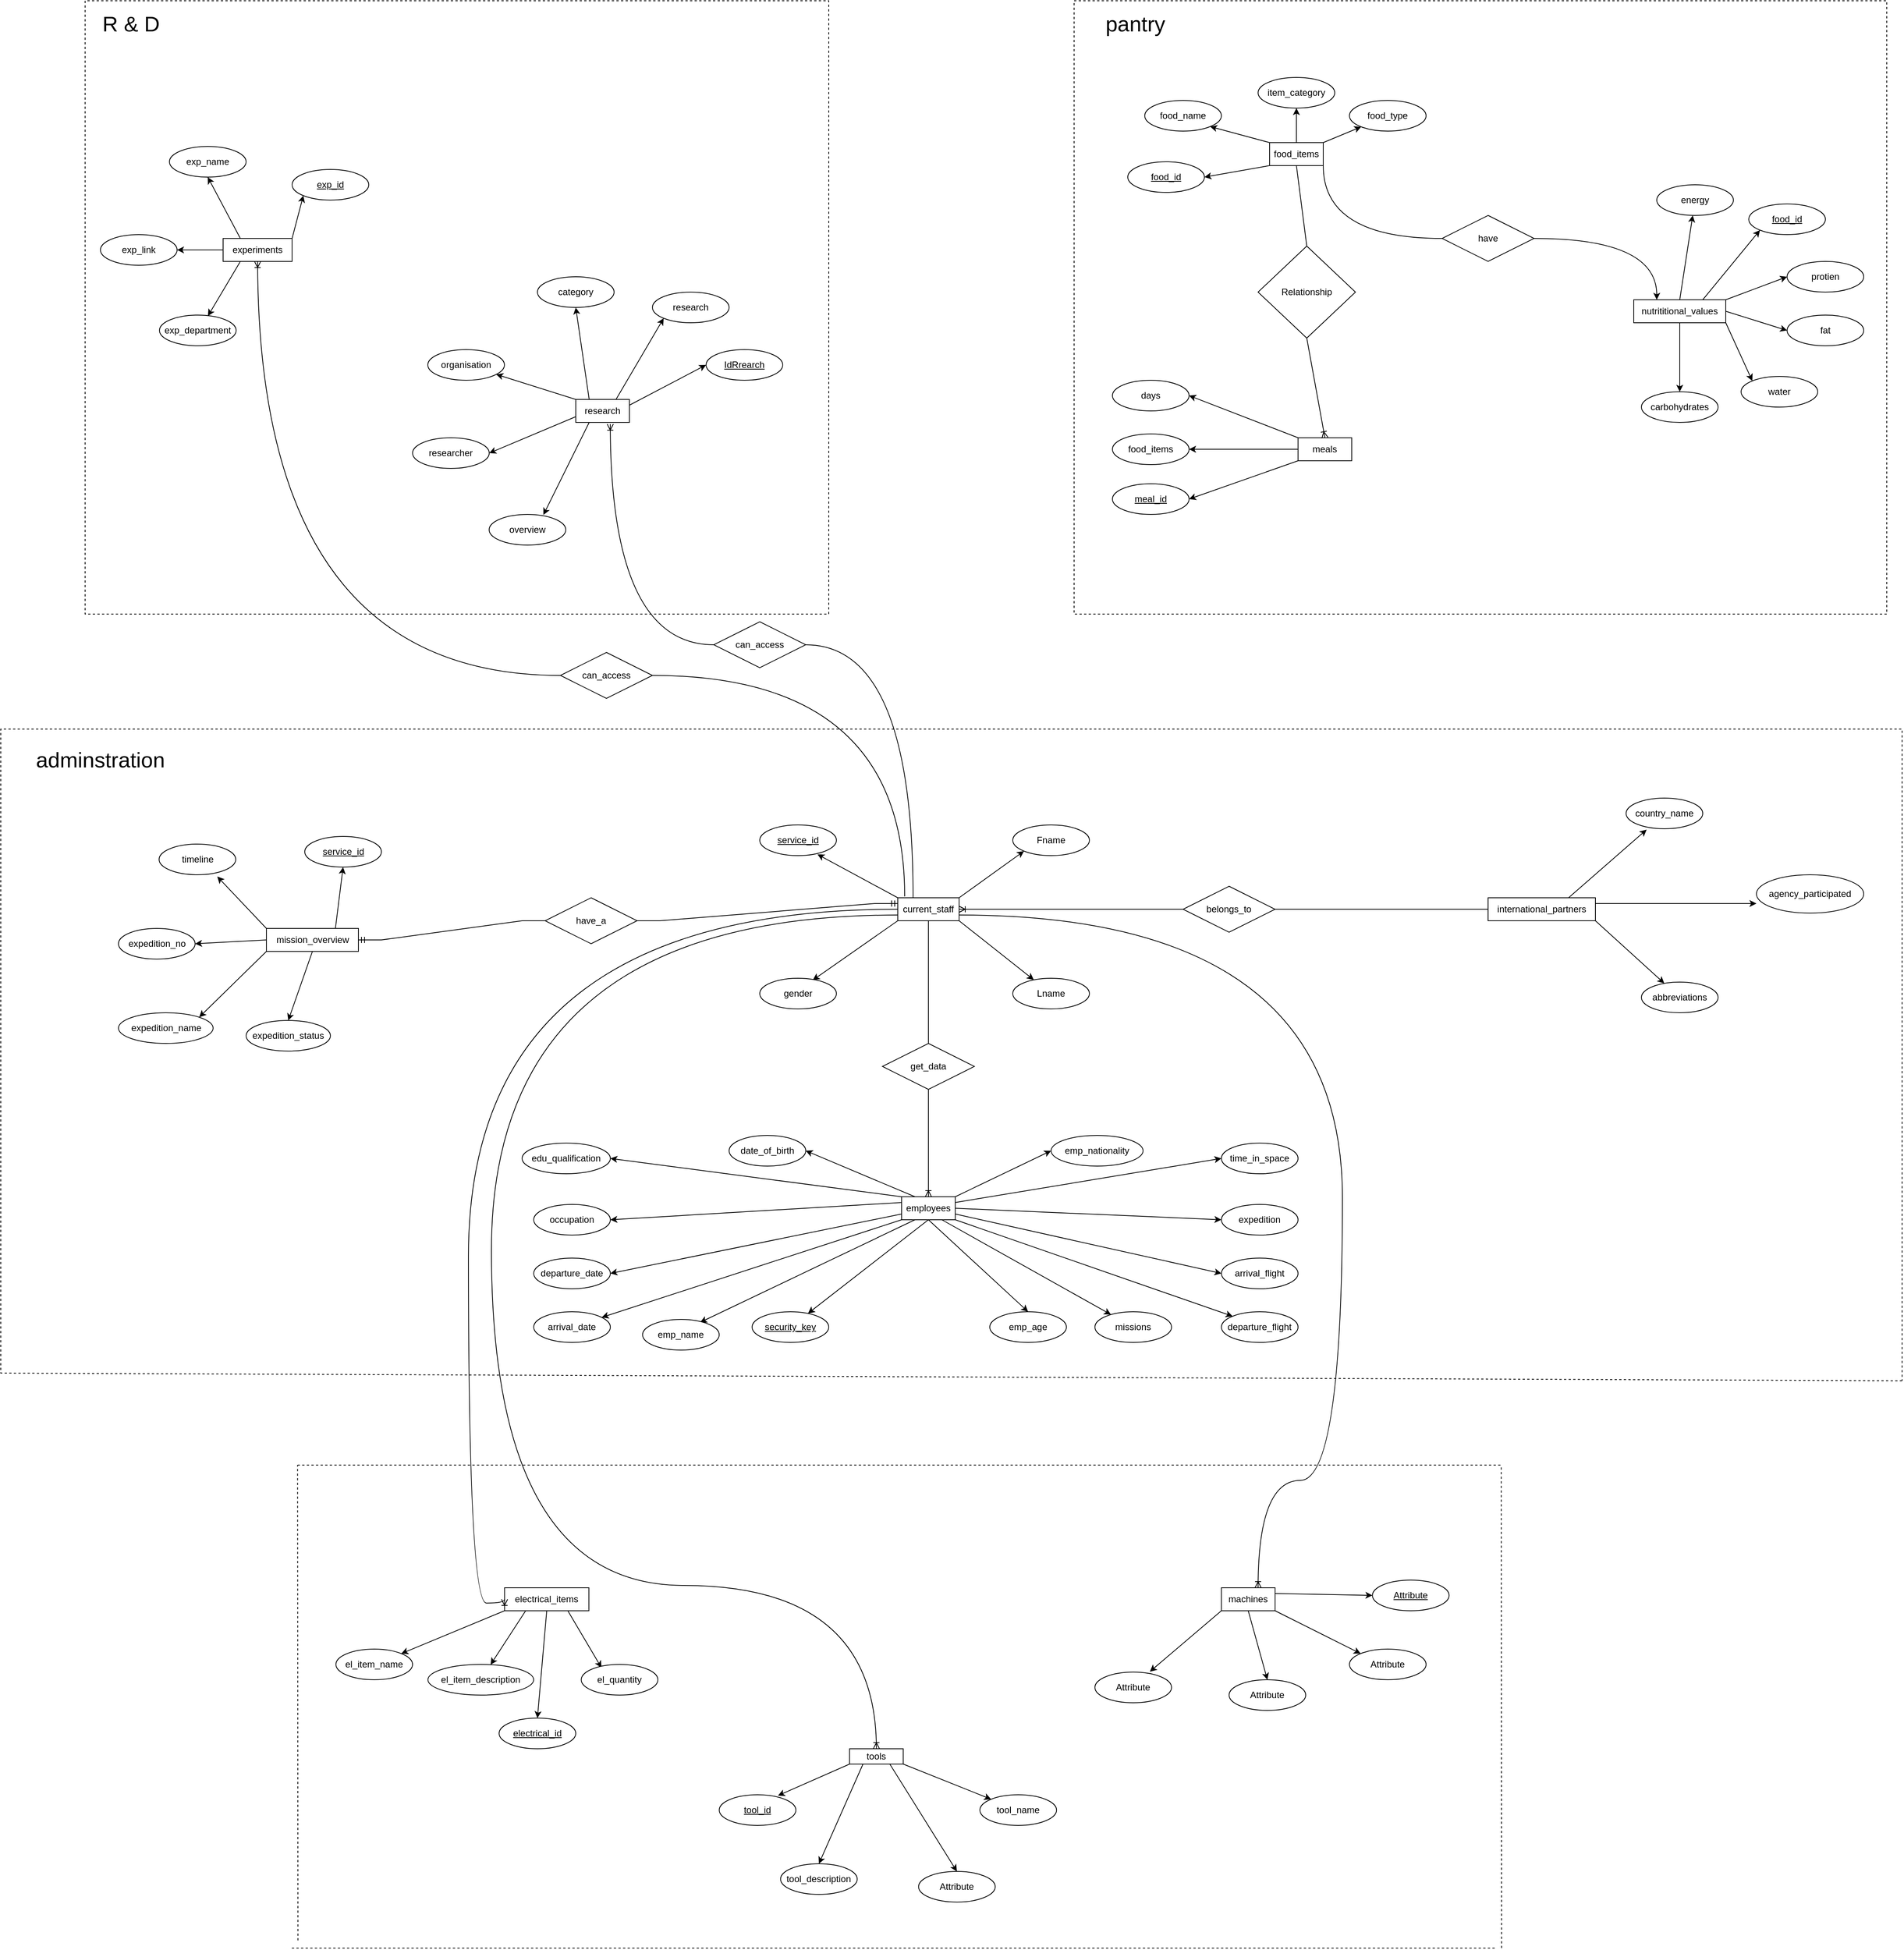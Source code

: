 <mxfile version="15.9.1" type="device" pages="2"><diagram id="Meu-DAE6nR2GunlbHWn6" name="ER"><mxGraphModel dx="1746" dy="1588" grid="1" gridSize="10" guides="1" tooltips="1" connect="1" arrows="1" fold="1" page="1" pageScale="1" pageWidth="850" pageHeight="1100" math="0" shadow="0"><root><mxCell id="0"/><mxCell id="1" parent="0"/><mxCell id="KJuabL0b6Y3K0ui6yHia-2" style="rounded=0;orthogonalLoop=1;jettySize=auto;html=1;exitX=0;exitY=1;exitDx=0;exitDy=0;entryX=1;entryY=0.5;entryDx=0;entryDy=0;" edge="1" parent="1" source="NBVIMYGqpOCXTa_7i8ly-1" target="FmeqCKFw7_zLsxE-L1jd-34"><mxGeometry relative="1" as="geometry"/></mxCell><mxCell id="KJuabL0b6Y3K0ui6yHia-3" style="edgeStyle=none;rounded=0;orthogonalLoop=1;jettySize=auto;html=1;exitX=0;exitY=0;exitDx=0;exitDy=0;entryX=1;entryY=1;entryDx=0;entryDy=0;" edge="1" parent="1" source="NBVIMYGqpOCXTa_7i8ly-1" target="FmeqCKFw7_zLsxE-L1jd-35"><mxGeometry relative="1" as="geometry"/></mxCell><mxCell id="KJuabL0b6Y3K0ui6yHia-4" style="edgeStyle=none;rounded=0;orthogonalLoop=1;jettySize=auto;html=1;exitX=0.5;exitY=0;exitDx=0;exitDy=0;entryX=0.5;entryY=1;entryDx=0;entryDy=0;" edge="1" parent="1" source="NBVIMYGqpOCXTa_7i8ly-1" target="FmeqCKFw7_zLsxE-L1jd-36"><mxGeometry relative="1" as="geometry"/></mxCell><mxCell id="KJuabL0b6Y3K0ui6yHia-5" style="edgeStyle=none;rounded=0;orthogonalLoop=1;jettySize=auto;html=1;exitX=1;exitY=0;exitDx=0;exitDy=0;" edge="1" parent="1" source="NBVIMYGqpOCXTa_7i8ly-1" target="FmeqCKFw7_zLsxE-L1jd-37"><mxGeometry relative="1" as="geometry"/></mxCell><mxCell id="mlIfndM0G27yqFkrXIHG-1" style="edgeStyle=orthogonalEdgeStyle;curved=1;rounded=0;orthogonalLoop=1;jettySize=auto;html=1;exitX=1;exitY=0.5;exitDx=0;exitDy=0;entryX=0.25;entryY=0;entryDx=0;entryDy=0;startArrow=none;" edge="1" parent="1" source="mlIfndM0G27yqFkrXIHG-2" target="KOh-QxmBEkVCkm1Fh-FR-10"><mxGeometry relative="1" as="geometry"/></mxCell><mxCell id="NBVIMYGqpOCXTa_7i8ly-1" value="food_items" style="whiteSpace=wrap;html=1;align=center;" parent="1" vertex="1"><mxGeometry x="1295" y="-565" width="70" height="30" as="geometry"/></mxCell><mxCell id="FmeqCKFw7_zLsxE-L1jd-12" style="rounded=0;orthogonalLoop=1;jettySize=auto;html=1;exitX=0.25;exitY=0;exitDx=0;exitDy=0;entryX=0.5;entryY=1;entryDx=0;entryDy=0;" parent="1" source="KOh-QxmBEkVCkm1Fh-FR-1" target="FmeqCKFw7_zLsxE-L1jd-4" edge="1"><mxGeometry relative="1" as="geometry"/></mxCell><mxCell id="FmeqCKFw7_zLsxE-L1jd-13" style="edgeStyle=none;rounded=0;orthogonalLoop=1;jettySize=auto;html=1;exitX=1;exitY=0;exitDx=0;exitDy=0;entryX=0;entryY=1;entryDx=0;entryDy=0;" parent="1" source="KOh-QxmBEkVCkm1Fh-FR-1" target="FmeqCKFw7_zLsxE-L1jd-2" edge="1"><mxGeometry relative="1" as="geometry"/></mxCell><mxCell id="FmeqCKFw7_zLsxE-L1jd-14" style="edgeStyle=none;rounded=0;orthogonalLoop=1;jettySize=auto;html=1;exitX=0;exitY=0.5;exitDx=0;exitDy=0;entryX=1;entryY=0.5;entryDx=0;entryDy=0;" parent="1" source="KOh-QxmBEkVCkm1Fh-FR-1" target="FmeqCKFw7_zLsxE-L1jd-5" edge="1"><mxGeometry relative="1" as="geometry"/></mxCell><mxCell id="FmeqCKFw7_zLsxE-L1jd-15" style="edgeStyle=none;rounded=0;orthogonalLoop=1;jettySize=auto;html=1;exitX=0.25;exitY=1;exitDx=0;exitDy=0;entryX=0.632;entryY=0.031;entryDx=0;entryDy=0;entryPerimeter=0;" parent="1" source="KOh-QxmBEkVCkm1Fh-FR-1" target="FmeqCKFw7_zLsxE-L1jd-6" edge="1"><mxGeometry relative="1" as="geometry"/></mxCell><mxCell id="KOh-QxmBEkVCkm1Fh-FR-1" value="experiments" style="whiteSpace=wrap;html=1;align=center;" parent="1" vertex="1"><mxGeometry x="-70" y="-440" width="90" height="30" as="geometry"/></mxCell><mxCell id="EpKKMRUaQSe7AEPblxF5-6" style="edgeStyle=none;rounded=0;orthogonalLoop=1;jettySize=auto;html=1;exitX=0.75;exitY=0;exitDx=0;exitDy=0;entryX=0.268;entryY=1.028;entryDx=0;entryDy=0;entryPerimeter=0;fontSize=12;" parent="1" source="KOh-QxmBEkVCkm1Fh-FR-2" target="EpKKMRUaQSe7AEPblxF5-3" edge="1"><mxGeometry relative="1" as="geometry"/></mxCell><mxCell id="EpKKMRUaQSe7AEPblxF5-7" style="edgeStyle=none;rounded=0;orthogonalLoop=1;jettySize=auto;html=1;exitX=1;exitY=1;exitDx=0;exitDy=0;fontSize=12;" parent="1" source="KOh-QxmBEkVCkm1Fh-FR-2" target="EpKKMRUaQSe7AEPblxF5-5" edge="1"><mxGeometry relative="1" as="geometry"/></mxCell><mxCell id="EpKKMRUaQSe7AEPblxF5-8" style="edgeStyle=none;rounded=0;orthogonalLoop=1;jettySize=auto;html=1;exitX=1;exitY=0.25;exitDx=0;exitDy=0;entryX=0;entryY=0.75;entryDx=0;entryDy=0;entryPerimeter=0;fontSize=12;" parent="1" source="KOh-QxmBEkVCkm1Fh-FR-2" target="EpKKMRUaQSe7AEPblxF5-4" edge="1"><mxGeometry relative="1" as="geometry"/></mxCell><mxCell id="KOh-QxmBEkVCkm1Fh-FR-2" value="international_partners" style="whiteSpace=wrap;html=1;align=center;" parent="1" vertex="1"><mxGeometry x="1580" y="420" width="140" height="30" as="geometry"/></mxCell><mxCell id="0EeKKv8ZdjxLqJ-xbIhL-30" style="edgeStyle=none;rounded=0;orthogonalLoop=1;jettySize=auto;html=1;exitX=0;exitY=1;exitDx=0;exitDy=0;entryX=0.766;entryY=0.029;entryDx=0;entryDy=0;entryPerimeter=0;fontSize=12;" parent="1" source="KOh-QxmBEkVCkm1Fh-FR-3" target="0EeKKv8ZdjxLqJ-xbIhL-8" edge="1"><mxGeometry relative="1" as="geometry"/></mxCell><mxCell id="0EeKKv8ZdjxLqJ-xbIhL-31" style="edgeStyle=none;rounded=0;orthogonalLoop=1;jettySize=auto;html=1;exitX=1;exitY=1;exitDx=0;exitDy=0;entryX=0;entryY=0;entryDx=0;entryDy=0;fontSize=12;" parent="1" source="KOh-QxmBEkVCkm1Fh-FR-3" target="0EeKKv8ZdjxLqJ-xbIhL-11" edge="1"><mxGeometry relative="1" as="geometry"/></mxCell><mxCell id="0EeKKv8ZdjxLqJ-xbIhL-32" style="edgeStyle=none;rounded=0;orthogonalLoop=1;jettySize=auto;html=1;exitX=0.25;exitY=1;exitDx=0;exitDy=0;entryX=0.5;entryY=0;entryDx=0;entryDy=0;fontSize=12;" parent="1" source="KOh-QxmBEkVCkm1Fh-FR-3" target="0EeKKv8ZdjxLqJ-xbIhL-9" edge="1"><mxGeometry relative="1" as="geometry"/></mxCell><mxCell id="0EeKKv8ZdjxLqJ-xbIhL-33" style="edgeStyle=none;rounded=0;orthogonalLoop=1;jettySize=auto;html=1;exitX=0.75;exitY=1;exitDx=0;exitDy=0;entryX=0.5;entryY=0;entryDx=0;entryDy=0;fontSize=12;" parent="1" source="KOh-QxmBEkVCkm1Fh-FR-3" target="0EeKKv8ZdjxLqJ-xbIhL-10" edge="1"><mxGeometry relative="1" as="geometry"/></mxCell><mxCell id="KOh-QxmBEkVCkm1Fh-FR-3" value="tools" style="whiteSpace=wrap;html=1;align=center;" parent="1" vertex="1"><mxGeometry x="747.14" y="1530" width="70" height="20" as="geometry"/></mxCell><mxCell id="0EeKKv8ZdjxLqJ-xbIhL-64" style="edgeStyle=none;rounded=0;orthogonalLoop=1;jettySize=auto;html=1;exitX=0;exitY=1;exitDx=0;exitDy=0;fontSize=12;" parent="1" source="KOh-QxmBEkVCkm1Fh-FR-4" target="0EeKKv8ZdjxLqJ-xbIhL-42" edge="1"><mxGeometry relative="1" as="geometry"/></mxCell><mxCell id="0EeKKv8ZdjxLqJ-xbIhL-65" style="edgeStyle=none;rounded=0;orthogonalLoop=1;jettySize=auto;html=1;exitX=0.25;exitY=0;exitDx=0;exitDy=0;entryX=1;entryY=0.5;entryDx=0;entryDy=0;fontSize=12;" parent="1" source="KOh-QxmBEkVCkm1Fh-FR-4" target="0EeKKv8ZdjxLqJ-xbIhL-63" edge="1"><mxGeometry relative="1" as="geometry"/></mxCell><mxCell id="0EeKKv8ZdjxLqJ-xbIhL-66" style="edgeStyle=none;rounded=0;orthogonalLoop=1;jettySize=auto;html=1;exitX=0;exitY=0;exitDx=0;exitDy=0;entryX=1;entryY=0.5;entryDx=0;entryDy=0;fontSize=12;" parent="1" source="KOh-QxmBEkVCkm1Fh-FR-4" target="0EeKKv8ZdjxLqJ-xbIhL-39" edge="1"><mxGeometry relative="1" as="geometry"/></mxCell><mxCell id="0EeKKv8ZdjxLqJ-xbIhL-67" style="edgeStyle=none;rounded=0;orthogonalLoop=1;jettySize=auto;html=1;exitX=0;exitY=0.25;exitDx=0;exitDy=0;entryX=1;entryY=0.5;entryDx=0;entryDy=0;fontSize=12;" parent="1" source="KOh-QxmBEkVCkm1Fh-FR-4" target="0EeKKv8ZdjxLqJ-xbIhL-40" edge="1"><mxGeometry relative="1" as="geometry"/></mxCell><mxCell id="0EeKKv8ZdjxLqJ-xbIhL-68" style="edgeStyle=none;rounded=0;orthogonalLoop=1;jettySize=auto;html=1;exitX=0;exitY=0.75;exitDx=0;exitDy=0;entryX=1;entryY=0.5;entryDx=0;entryDy=0;fontSize=12;" parent="1" source="KOh-QxmBEkVCkm1Fh-FR-4" target="0EeKKv8ZdjxLqJ-xbIhL-41" edge="1"><mxGeometry relative="1" as="geometry"/></mxCell><mxCell id="0EeKKv8ZdjxLqJ-xbIhL-69" style="edgeStyle=none;rounded=0;orthogonalLoop=1;jettySize=auto;html=1;exitX=0.25;exitY=1;exitDx=0;exitDy=0;entryX=0.75;entryY=0.097;entryDx=0;entryDy=0;entryPerimeter=0;fontSize=12;" parent="1" source="KOh-QxmBEkVCkm1Fh-FR-4" target="0EeKKv8ZdjxLqJ-xbIhL-43" edge="1"><mxGeometry relative="1" as="geometry"/></mxCell><mxCell id="0EeKKv8ZdjxLqJ-xbIhL-70" style="edgeStyle=none;rounded=0;orthogonalLoop=1;jettySize=auto;html=1;exitX=0.5;exitY=1;exitDx=0;exitDy=0;fontSize=12;" parent="1" source="KOh-QxmBEkVCkm1Fh-FR-4" target="0EeKKv8ZdjxLqJ-xbIhL-37" edge="1"><mxGeometry relative="1" as="geometry"/></mxCell><mxCell id="0EeKKv8ZdjxLqJ-xbIhL-71" style="edgeStyle=none;rounded=0;orthogonalLoop=1;jettySize=auto;html=1;exitX=0.5;exitY=1;exitDx=0;exitDy=0;entryX=0.5;entryY=0;entryDx=0;entryDy=0;fontSize=12;" parent="1" source="KOh-QxmBEkVCkm1Fh-FR-4" target="0EeKKv8ZdjxLqJ-xbIhL-44" edge="1"><mxGeometry relative="1" as="geometry"/></mxCell><mxCell id="0EeKKv8ZdjxLqJ-xbIhL-74" style="edgeStyle=none;rounded=0;orthogonalLoop=1;jettySize=auto;html=1;exitX=0.75;exitY=1;exitDx=0;exitDy=0;fontSize=12;" parent="1" source="KOh-QxmBEkVCkm1Fh-FR-4" target="0EeKKv8ZdjxLqJ-xbIhL-49" edge="1"><mxGeometry relative="1" as="geometry"/></mxCell><mxCell id="0EeKKv8ZdjxLqJ-xbIhL-75" style="edgeStyle=none;rounded=0;orthogonalLoop=1;jettySize=auto;html=1;exitX=1;exitY=1;exitDx=0;exitDy=0;entryX=0;entryY=0;entryDx=0;entryDy=0;fontSize=12;" parent="1" source="KOh-QxmBEkVCkm1Fh-FR-4" target="0EeKKv8ZdjxLqJ-xbIhL-46" edge="1"><mxGeometry relative="1" as="geometry"/></mxCell><mxCell id="0EeKKv8ZdjxLqJ-xbIhL-76" style="edgeStyle=none;rounded=0;orthogonalLoop=1;jettySize=auto;html=1;exitX=1;exitY=0.75;exitDx=0;exitDy=0;entryX=0;entryY=0.5;entryDx=0;entryDy=0;fontSize=12;" parent="1" source="KOh-QxmBEkVCkm1Fh-FR-4" target="0EeKKv8ZdjxLqJ-xbIhL-45" edge="1"><mxGeometry relative="1" as="geometry"/></mxCell><mxCell id="0EeKKv8ZdjxLqJ-xbIhL-77" style="edgeStyle=none;rounded=0;orthogonalLoop=1;jettySize=auto;html=1;exitX=1;exitY=0.5;exitDx=0;exitDy=0;entryX=0;entryY=0.5;entryDx=0;entryDy=0;fontSize=12;" parent="1" source="KOh-QxmBEkVCkm1Fh-FR-4" target="0EeKKv8ZdjxLqJ-xbIhL-47" edge="1"><mxGeometry relative="1" as="geometry"/></mxCell><mxCell id="0EeKKv8ZdjxLqJ-xbIhL-78" style="edgeStyle=none;rounded=0;orthogonalLoop=1;jettySize=auto;html=1;exitX=1;exitY=0.25;exitDx=0;exitDy=0;entryX=0;entryY=0.5;entryDx=0;entryDy=0;fontSize=12;" parent="1" source="KOh-QxmBEkVCkm1Fh-FR-4" target="0EeKKv8ZdjxLqJ-xbIhL-48" edge="1"><mxGeometry relative="1" as="geometry"/></mxCell><mxCell id="0EeKKv8ZdjxLqJ-xbIhL-79" style="edgeStyle=none;rounded=0;orthogonalLoop=1;jettySize=auto;html=1;exitX=1;exitY=0;exitDx=0;exitDy=0;entryX=0;entryY=0.5;entryDx=0;entryDy=0;fontSize=12;" parent="1" source="KOh-QxmBEkVCkm1Fh-FR-4" target="KJuabL0b6Y3K0ui6yHia-1" edge="1"><mxGeometry relative="1" as="geometry"><mxPoint x="1016.228" y="767.235" as="targetPoint"/></mxGeometry></mxCell><mxCell id="KOh-QxmBEkVCkm1Fh-FR-4" value="employees" style="whiteSpace=wrap;html=1;align=center;" parent="1" vertex="1"><mxGeometry x="815" y="810" width="70" height="30" as="geometry"/></mxCell><mxCell id="FmeqCKFw7_zLsxE-L1jd-16" style="edgeStyle=none;rounded=0;orthogonalLoop=1;jettySize=auto;html=1;exitX=1;exitY=0.25;exitDx=0;exitDy=0;entryX=0;entryY=0.5;entryDx=0;entryDy=0;" parent="1" source="KOh-QxmBEkVCkm1Fh-FR-5" target="FmeqCKFw7_zLsxE-L1jd-1" edge="1"><mxGeometry relative="1" as="geometry"/></mxCell><mxCell id="FmeqCKFw7_zLsxE-L1jd-17" style="edgeStyle=none;rounded=0;orthogonalLoop=1;jettySize=auto;html=1;exitX=0.75;exitY=0;exitDx=0;exitDy=0;entryX=0;entryY=1;entryDx=0;entryDy=0;" parent="1" source="KOh-QxmBEkVCkm1Fh-FR-5" target="FmeqCKFw7_zLsxE-L1jd-7" edge="1"><mxGeometry relative="1" as="geometry"/></mxCell><mxCell id="FmeqCKFw7_zLsxE-L1jd-18" style="edgeStyle=none;rounded=0;orthogonalLoop=1;jettySize=auto;html=1;exitX=0;exitY=0;exitDx=0;exitDy=0;" parent="1" source="KOh-QxmBEkVCkm1Fh-FR-5" target="FmeqCKFw7_zLsxE-L1jd-9" edge="1"><mxGeometry relative="1" as="geometry"/></mxCell><mxCell id="FmeqCKFw7_zLsxE-L1jd-19" style="edgeStyle=none;rounded=0;orthogonalLoop=1;jettySize=auto;html=1;exitX=0.25;exitY=0;exitDx=0;exitDy=0;entryX=0.5;entryY=1;entryDx=0;entryDy=0;" parent="1" source="KOh-QxmBEkVCkm1Fh-FR-5" target="FmeqCKFw7_zLsxE-L1jd-8" edge="1"><mxGeometry relative="1" as="geometry"/></mxCell><mxCell id="FmeqCKFw7_zLsxE-L1jd-20" style="edgeStyle=none;rounded=0;orthogonalLoop=1;jettySize=auto;html=1;exitX=0;exitY=0.75;exitDx=0;exitDy=0;entryX=1;entryY=0.5;entryDx=0;entryDy=0;" parent="1" source="KOh-QxmBEkVCkm1Fh-FR-5" target="FmeqCKFw7_zLsxE-L1jd-10" edge="1"><mxGeometry relative="1" as="geometry"/></mxCell><mxCell id="FmeqCKFw7_zLsxE-L1jd-21" style="edgeStyle=none;rounded=0;orthogonalLoop=1;jettySize=auto;html=1;exitX=0.25;exitY=1;exitDx=0;exitDy=0;entryX=0.708;entryY=0.016;entryDx=0;entryDy=0;entryPerimeter=0;" parent="1" source="KOh-QxmBEkVCkm1Fh-FR-5" target="FmeqCKFw7_zLsxE-L1jd-11" edge="1"><mxGeometry relative="1" as="geometry"/></mxCell><mxCell id="KOh-QxmBEkVCkm1Fh-FR-5" value="research" style="whiteSpace=wrap;html=1;align=center;" parent="1" vertex="1"><mxGeometry x="390" y="-230" width="70" height="30" as="geometry"/></mxCell><mxCell id="0EeKKv8ZdjxLqJ-xbIhL-20" style="rounded=0;orthogonalLoop=1;jettySize=auto;html=1;exitX=0.25;exitY=1;exitDx=0;exitDy=0;fontSize=12;" parent="1" source="KOh-QxmBEkVCkm1Fh-FR-6" target="0EeKKv8ZdjxLqJ-xbIhL-14" edge="1"><mxGeometry relative="1" as="geometry"/></mxCell><mxCell id="0EeKKv8ZdjxLqJ-xbIhL-21" style="edgeStyle=none;rounded=0;orthogonalLoop=1;jettySize=auto;html=1;exitX=0.75;exitY=1;exitDx=0;exitDy=0;entryX=0.264;entryY=0.108;entryDx=0;entryDy=0;entryPerimeter=0;fontSize=12;" parent="1" source="KOh-QxmBEkVCkm1Fh-FR-6" target="0EeKKv8ZdjxLqJ-xbIhL-15" edge="1"><mxGeometry relative="1" as="geometry"/></mxCell><mxCell id="0EeKKv8ZdjxLqJ-xbIhL-22" style="edgeStyle=none;rounded=0;orthogonalLoop=1;jettySize=auto;html=1;exitX=0;exitY=1;exitDx=0;exitDy=0;entryX=1;entryY=0;entryDx=0;entryDy=0;fontSize=12;" parent="1" source="KOh-QxmBEkVCkm1Fh-FR-6" target="0EeKKv8ZdjxLqJ-xbIhL-13" edge="1"><mxGeometry relative="1" as="geometry"/></mxCell><mxCell id="0EeKKv8ZdjxLqJ-xbIhL-24" style="edgeStyle=none;rounded=0;orthogonalLoop=1;jettySize=auto;html=1;exitX=0.5;exitY=1;exitDx=0;exitDy=0;entryX=0.5;entryY=0;entryDx=0;entryDy=0;fontSize=12;" parent="1" source="KOh-QxmBEkVCkm1Fh-FR-6" target="0EeKKv8ZdjxLqJ-xbIhL-12" edge="1"><mxGeometry relative="1" as="geometry"/></mxCell><mxCell id="KOh-QxmBEkVCkm1Fh-FR-6" value="electrical_items" style="whiteSpace=wrap;html=1;align=center;" parent="1" vertex="1"><mxGeometry x="297.14" y="1320" width="110" height="30" as="geometry"/></mxCell><mxCell id="0EeKKv8ZdjxLqJ-xbIhL-80" style="edgeStyle=none;rounded=0;orthogonalLoop=1;jettySize=auto;html=1;exitX=0;exitY=0;exitDx=0;exitDy=0;entryX=0.753;entryY=0.959;entryDx=0;entryDy=0;entryPerimeter=0;fontSize=12;" parent="1" source="KOh-QxmBEkVCkm1Fh-FR-7" target="0EeKKv8ZdjxLqJ-xbIhL-53" edge="1"><mxGeometry relative="1" as="geometry"/></mxCell><mxCell id="0EeKKv8ZdjxLqJ-xbIhL-81" style="edgeStyle=none;rounded=0;orthogonalLoop=1;jettySize=auto;html=1;exitX=0;exitY=1;exitDx=0;exitDy=0;entryX=0.691;entryY=0.063;entryDx=0;entryDy=0;entryPerimeter=0;fontSize=12;" parent="1" source="KOh-QxmBEkVCkm1Fh-FR-7" target="0EeKKv8ZdjxLqJ-xbIhL-56" edge="1"><mxGeometry relative="1" as="geometry"/></mxCell><mxCell id="0EeKKv8ZdjxLqJ-xbIhL-82" style="edgeStyle=none;rounded=0;orthogonalLoop=1;jettySize=auto;html=1;exitX=1;exitY=1;exitDx=0;exitDy=0;fontSize=12;" parent="1" source="KOh-QxmBEkVCkm1Fh-FR-7" target="0EeKKv8ZdjxLqJ-xbIhL-55" edge="1"><mxGeometry relative="1" as="geometry"/></mxCell><mxCell id="0EeKKv8ZdjxLqJ-xbIhL-83" style="edgeStyle=none;rounded=0;orthogonalLoop=1;jettySize=auto;html=1;exitX=1;exitY=0;exitDx=0;exitDy=0;entryX=0;entryY=1;entryDx=0;entryDy=0;fontSize=12;" parent="1" source="KOh-QxmBEkVCkm1Fh-FR-7" target="0EeKKv8ZdjxLqJ-xbIhL-54" edge="1"><mxGeometry relative="1" as="geometry"/></mxCell><mxCell id="KOh-QxmBEkVCkm1Fh-FR-7" value="current_staff" style="whiteSpace=wrap;html=1;align=center;" parent="1" vertex="1"><mxGeometry x="810" y="420" width="80" height="30" as="geometry"/></mxCell><mxCell id="0EeKKv8ZdjxLqJ-xbIhL-25" style="edgeStyle=none;rounded=0;orthogonalLoop=1;jettySize=auto;html=1;exitX=0;exitY=1;exitDx=0;exitDy=0;entryX=0.717;entryY=-0.014;entryDx=0;entryDy=0;entryPerimeter=0;fontSize=12;" parent="1" source="KOh-QxmBEkVCkm1Fh-FR-8" target="0EeKKv8ZdjxLqJ-xbIhL-19" edge="1"><mxGeometry relative="1" as="geometry"/></mxCell><mxCell id="0EeKKv8ZdjxLqJ-xbIhL-27" style="edgeStyle=none;rounded=0;orthogonalLoop=1;jettySize=auto;html=1;exitX=0.5;exitY=1;exitDx=0;exitDy=0;entryX=0.5;entryY=0;entryDx=0;entryDy=0;fontSize=12;" parent="1" source="KOh-QxmBEkVCkm1Fh-FR-8" target="0EeKKv8ZdjxLqJ-xbIhL-18" edge="1"><mxGeometry relative="1" as="geometry"/></mxCell><mxCell id="0EeKKv8ZdjxLqJ-xbIhL-28" style="edgeStyle=none;rounded=0;orthogonalLoop=1;jettySize=auto;html=1;exitX=1;exitY=1;exitDx=0;exitDy=0;entryX=0;entryY=0;entryDx=0;entryDy=0;fontSize=12;" parent="1" source="KOh-QxmBEkVCkm1Fh-FR-8" target="0EeKKv8ZdjxLqJ-xbIhL-17" edge="1"><mxGeometry relative="1" as="geometry"/></mxCell><mxCell id="0EeKKv8ZdjxLqJ-xbIhL-29" style="edgeStyle=none;rounded=0;orthogonalLoop=1;jettySize=auto;html=1;exitX=1;exitY=0.25;exitDx=0;exitDy=0;entryX=0;entryY=0.5;entryDx=0;entryDy=0;fontSize=12;" parent="1" source="KOh-QxmBEkVCkm1Fh-FR-8" target="0EeKKv8ZdjxLqJ-xbIhL-16" edge="1"><mxGeometry relative="1" as="geometry"/></mxCell><mxCell id="KOh-QxmBEkVCkm1Fh-FR-8" value="machines" style="whiteSpace=wrap;html=1;align=center;" parent="1" vertex="1"><mxGeometry x="1232.14" y="1320" width="70" height="30" as="geometry"/></mxCell><mxCell id="FmeqCKFw7_zLsxE-L1jd-42" style="edgeStyle=none;rounded=0;orthogonalLoop=1;jettySize=auto;html=1;exitX=0.5;exitY=0;exitDx=0;exitDy=0;" parent="1" source="KOh-QxmBEkVCkm1Fh-FR-10" target="FmeqCKFw7_zLsxE-L1jd-24" edge="1"><mxGeometry relative="1" as="geometry"/></mxCell><mxCell id="FmeqCKFw7_zLsxE-L1jd-43" style="edgeStyle=none;rounded=0;orthogonalLoop=1;jettySize=auto;html=1;exitX=0.75;exitY=0;exitDx=0;exitDy=0;entryX=0;entryY=1;entryDx=0;entryDy=0;" parent="1" source="KOh-QxmBEkVCkm1Fh-FR-10" target="FmeqCKFw7_zLsxE-L1jd-22" edge="1"><mxGeometry relative="1" as="geometry"/></mxCell><mxCell id="FmeqCKFw7_zLsxE-L1jd-44" style="edgeStyle=none;rounded=0;orthogonalLoop=1;jettySize=auto;html=1;exitX=1;exitY=0;exitDx=0;exitDy=0;entryX=0;entryY=0.5;entryDx=0;entryDy=0;" parent="1" source="KOh-QxmBEkVCkm1Fh-FR-10" target="FmeqCKFw7_zLsxE-L1jd-23" edge="1"><mxGeometry relative="1" as="geometry"/></mxCell><mxCell id="FmeqCKFw7_zLsxE-L1jd-45" style="edgeStyle=none;rounded=0;orthogonalLoop=1;jettySize=auto;html=1;entryX=0;entryY=0.5;entryDx=0;entryDy=0;exitX=1;exitY=0.5;exitDx=0;exitDy=0;" parent="1" target="FmeqCKFw7_zLsxE-L1jd-25" edge="1" source="KOh-QxmBEkVCkm1Fh-FR-10"><mxGeometry relative="1" as="geometry"><mxPoint x="1850" y="-330" as="sourcePoint"/></mxGeometry></mxCell><mxCell id="FmeqCKFw7_zLsxE-L1jd-47" style="edgeStyle=none;rounded=0;orthogonalLoop=1;jettySize=auto;html=1;exitX=1;exitY=1;exitDx=0;exitDy=0;entryX=0;entryY=0;entryDx=0;entryDy=0;" parent="1" source="KOh-QxmBEkVCkm1Fh-FR-10" target="FmeqCKFw7_zLsxE-L1jd-26" edge="1"><mxGeometry relative="1" as="geometry"/></mxCell><mxCell id="FmeqCKFw7_zLsxE-L1jd-48" style="edgeStyle=none;rounded=0;orthogonalLoop=1;jettySize=auto;html=1;exitX=0.5;exitY=1;exitDx=0;exitDy=0;entryX=0.5;entryY=0;entryDx=0;entryDy=0;" parent="1" source="KOh-QxmBEkVCkm1Fh-FR-10" target="FmeqCKFw7_zLsxE-L1jd-27" edge="1"><mxGeometry relative="1" as="geometry"/></mxCell><mxCell id="KOh-QxmBEkVCkm1Fh-FR-10" value="nutrititional_values" style="whiteSpace=wrap;html=1;align=center;" parent="1" vertex="1"><mxGeometry x="1770.0" y="-360" width="120" height="30" as="geometry"/></mxCell><mxCell id="FmeqCKFw7_zLsxE-L1jd-38" style="edgeStyle=none;rounded=0;orthogonalLoop=1;jettySize=auto;html=1;entryX=1;entryY=0.5;entryDx=0;entryDy=0;exitX=0;exitY=0;exitDx=0;exitDy=0;" parent="1" source="KOh-QxmBEkVCkm1Fh-FR-11" target="FmeqCKFw7_zLsxE-L1jd-33" edge="1"><mxGeometry relative="1" as="geometry"><mxPoint x="1240" y="-165" as="sourcePoint"/></mxGeometry></mxCell><mxCell id="FmeqCKFw7_zLsxE-L1jd-39" style="edgeStyle=none;rounded=0;orthogonalLoop=1;jettySize=auto;html=1;exitX=0;exitY=1;exitDx=0;exitDy=0;entryX=1;entryY=0.5;entryDx=0;entryDy=0;" parent="1" source="KOh-QxmBEkVCkm1Fh-FR-11" target="FmeqCKFw7_zLsxE-L1jd-31" edge="1"><mxGeometry relative="1" as="geometry"/></mxCell><mxCell id="FmeqCKFw7_zLsxE-L1jd-40" style="edgeStyle=none;rounded=0;orthogonalLoop=1;jettySize=auto;html=1;exitX=0;exitY=0.5;exitDx=0;exitDy=0;entryX=1;entryY=0.5;entryDx=0;entryDy=0;" parent="1" source="KOh-QxmBEkVCkm1Fh-FR-11" target="FmeqCKFw7_zLsxE-L1jd-32" edge="1"><mxGeometry relative="1" as="geometry"/></mxCell><mxCell id="KOh-QxmBEkVCkm1Fh-FR-11" value="meals" style="whiteSpace=wrap;html=1;align=center;" parent="1" vertex="1"><mxGeometry x="1332.14" y="-180" width="70" height="30" as="geometry"/></mxCell><mxCell id="0EeKKv8ZdjxLqJ-xbIhL-3" value="" style="endArrow=none;dashed=1;html=1;rounded=0;" parent="1" edge="1"><mxGeometry width="50" height="50" relative="1" as="geometry"><mxPoint x="27.14" y="1160" as="sourcePoint"/><mxPoint x="1597.14" y="1160" as="targetPoint"/></mxGeometry></mxCell><mxCell id="0EeKKv8ZdjxLqJ-xbIhL-4" value="" style="endArrow=none;dashed=1;html=1;rounded=0;" parent="1" edge="1"><mxGeometry width="50" height="50" relative="1" as="geometry"><mxPoint x="27.64" y="1780" as="sourcePoint"/><mxPoint x="27.14" y="1160" as="targetPoint"/></mxGeometry></mxCell><mxCell id="0EeKKv8ZdjxLqJ-xbIhL-5" value="" style="endArrow=none;dashed=1;html=1;rounded=0;" parent="1" edge="1"><mxGeometry width="50" height="50" relative="1" as="geometry"><mxPoint x="19.64" y="1790" as="sourcePoint"/><mxPoint x="1589.64" y="1790" as="targetPoint"/></mxGeometry></mxCell><mxCell id="0EeKKv8ZdjxLqJ-xbIhL-6" value="" style="endArrow=none;dashed=1;html=1;rounded=0;" parent="1" edge="1"><mxGeometry width="50" height="50" relative="1" as="geometry"><mxPoint x="1597.64" y="1790" as="sourcePoint"/><mxPoint x="1597.14" y="1160" as="targetPoint"/></mxGeometry></mxCell><mxCell id="0EeKKv8ZdjxLqJ-xbIhL-8" value="tool_id" style="ellipse;whiteSpace=wrap;html=1;align=center;fontStyle=4;fontSize=12;" parent="1" vertex="1"><mxGeometry x="577.14" y="1590" width="100" height="40" as="geometry"/></mxCell><mxCell id="0EeKKv8ZdjxLqJ-xbIhL-9" value="tool_description" style="ellipse;whiteSpace=wrap;html=1;align=center;fontSize=12;" parent="1" vertex="1"><mxGeometry x="657.14" y="1680" width="100" height="40" as="geometry"/></mxCell><mxCell id="0EeKKv8ZdjxLqJ-xbIhL-10" value="Attribute" style="ellipse;whiteSpace=wrap;html=1;align=center;fontSize=12;" parent="1" vertex="1"><mxGeometry x="837.14" y="1690" width="100" height="40" as="geometry"/></mxCell><mxCell id="0EeKKv8ZdjxLqJ-xbIhL-11" value="tool_name" style="ellipse;whiteSpace=wrap;html=1;align=center;fontSize=12;" parent="1" vertex="1"><mxGeometry x="917.14" y="1590" width="100" height="40" as="geometry"/></mxCell><mxCell id="0EeKKv8ZdjxLqJ-xbIhL-12" value="electrical_id" style="ellipse;whiteSpace=wrap;html=1;align=center;fontStyle=4;fontSize=12;" parent="1" vertex="1"><mxGeometry x="290" y="1490" width="100" height="40" as="geometry"/></mxCell><mxCell id="0EeKKv8ZdjxLqJ-xbIhL-13" value="el_item_name" style="ellipse;whiteSpace=wrap;html=1;align=center;fontSize=12;" parent="1" vertex="1"><mxGeometry x="77.14" y="1400" width="100" height="40" as="geometry"/></mxCell><mxCell id="0EeKKv8ZdjxLqJ-xbIhL-14" value="el_item_description" style="ellipse;whiteSpace=wrap;html=1;align=center;fontSize=12;" parent="1" vertex="1"><mxGeometry x="197.14" y="1420" width="138" height="40" as="geometry"/></mxCell><mxCell id="0EeKKv8ZdjxLqJ-xbIhL-15" value="el_quantity" style="ellipse;whiteSpace=wrap;html=1;align=center;fontSize=12;" parent="1" vertex="1"><mxGeometry x="397.14" y="1420" width="100" height="40" as="geometry"/></mxCell><mxCell id="0EeKKv8ZdjxLqJ-xbIhL-16" value="Attribute" style="ellipse;whiteSpace=wrap;html=1;align=center;fontStyle=4;fontSize=12;" parent="1" vertex="1"><mxGeometry x="1429.14" y="1310" width="100" height="40" as="geometry"/></mxCell><mxCell id="0EeKKv8ZdjxLqJ-xbIhL-17" value="Attribute" style="ellipse;whiteSpace=wrap;html=1;align=center;fontSize=12;" parent="1" vertex="1"><mxGeometry x="1399.14" y="1400" width="100" height="40" as="geometry"/></mxCell><mxCell id="0EeKKv8ZdjxLqJ-xbIhL-18" value="Attribute" style="ellipse;whiteSpace=wrap;html=1;align=center;fontSize=12;" parent="1" vertex="1"><mxGeometry x="1242.14" y="1440" width="100" height="40" as="geometry"/></mxCell><mxCell id="0EeKKv8ZdjxLqJ-xbIhL-19" value="Attribute" style="ellipse;whiteSpace=wrap;html=1;align=center;fontSize=12;" parent="1" vertex="1"><mxGeometry x="1067.14" y="1430" width="100" height="40" as="geometry"/></mxCell><mxCell id="0EeKKv8ZdjxLqJ-xbIhL-34" value="" style="endArrow=none;dashed=1;html=1;rounded=0;fontSize=12;" parent="1" edge="1"><mxGeometry width="50" height="50" relative="1" as="geometry"><mxPoint x="2120" y="1050" as="sourcePoint"/><mxPoint x="2120" y="1050" as="targetPoint"/><Array as="points"><mxPoint x="-360" y="1040"/><mxPoint x="-360" y="200"/><mxPoint x="2120" y="200"/></Array></mxGeometry></mxCell><mxCell id="0EeKKv8ZdjxLqJ-xbIhL-36" value="adminstration" style="text;html=1;strokeColor=none;fillColor=none;align=center;verticalAlign=middle;whiteSpace=wrap;rounded=0;fontSize=28;" parent="1" vertex="1"><mxGeometry x="-350" y="210" width="240" height="60" as="geometry"/></mxCell><mxCell id="0EeKKv8ZdjxLqJ-xbIhL-37" value="security_key" style="ellipse;whiteSpace=wrap;html=1;align=center;fontStyle=4;fontSize=12;" parent="1" vertex="1"><mxGeometry x="620" y="960" width="100" height="40" as="geometry"/></mxCell><mxCell id="0EeKKv8ZdjxLqJ-xbIhL-39" value="edu_qualification" style="ellipse;whiteSpace=wrap;html=1;align=center;fontSize=12;" parent="1" vertex="1"><mxGeometry x="320" y="740" width="115.14" height="40" as="geometry"/></mxCell><mxCell id="0EeKKv8ZdjxLqJ-xbIhL-40" value="occupation" style="ellipse;whiteSpace=wrap;html=1;align=center;fontSize=12;" parent="1" vertex="1"><mxGeometry x="335.14" y="820" width="100" height="40" as="geometry"/></mxCell><mxCell id="0EeKKv8ZdjxLqJ-xbIhL-41" value="departure_date" style="ellipse;whiteSpace=wrap;html=1;align=center;fontSize=12;" parent="1" vertex="1"><mxGeometry x="335.14" y="890" width="100" height="40" as="geometry"/></mxCell><mxCell id="0EeKKv8ZdjxLqJ-xbIhL-42" value="arrival_date" style="ellipse;whiteSpace=wrap;html=1;align=center;fontSize=12;" parent="1" vertex="1"><mxGeometry x="335.14" y="960" width="100" height="40" as="geometry"/></mxCell><mxCell id="0EeKKv8ZdjxLqJ-xbIhL-43" value="emp_name" style="ellipse;whiteSpace=wrap;html=1;align=center;fontSize=12;" parent="1" vertex="1"><mxGeometry x="477.14" y="970" width="100" height="40" as="geometry"/></mxCell><mxCell id="0EeKKv8ZdjxLqJ-xbIhL-44" value="emp_age" style="ellipse;whiteSpace=wrap;html=1;align=center;fontSize=12;" parent="1" vertex="1"><mxGeometry x="930" y="960" width="100" height="40" as="geometry"/></mxCell><mxCell id="0EeKKv8ZdjxLqJ-xbIhL-45" value="arrival_flight" style="ellipse;whiteSpace=wrap;html=1;align=center;fontSize=12;" parent="1" vertex="1"><mxGeometry x="1232.14" y="890" width="100" height="40" as="geometry"/></mxCell><mxCell id="0EeKKv8ZdjxLqJ-xbIhL-46" value="departure_flight" style="ellipse;whiteSpace=wrap;html=1;align=center;fontSize=12;" parent="1" vertex="1"><mxGeometry x="1232.14" y="960" width="100" height="40" as="geometry"/></mxCell><mxCell id="0EeKKv8ZdjxLqJ-xbIhL-47" value="expedition" style="ellipse;whiteSpace=wrap;html=1;align=center;fontSize=12;" parent="1" vertex="1"><mxGeometry x="1232.14" y="820" width="100" height="40" as="geometry"/></mxCell><mxCell id="0EeKKv8ZdjxLqJ-xbIhL-48" value="time_in_space" style="ellipse;whiteSpace=wrap;html=1;align=center;fontSize=12;" parent="1" vertex="1"><mxGeometry x="1232.14" y="740" width="100" height="40" as="geometry"/></mxCell><mxCell id="0EeKKv8ZdjxLqJ-xbIhL-49" value="missions" style="ellipse;whiteSpace=wrap;html=1;align=center;fontSize=12;" parent="1" vertex="1"><mxGeometry x="1067.14" y="960" width="100" height="40" as="geometry"/></mxCell><mxCell id="0EeKKv8ZdjxLqJ-xbIhL-53" value="service_id" style="ellipse;whiteSpace=wrap;html=1;align=center;fontStyle=4;fontSize=12;" parent="1" vertex="1"><mxGeometry x="630" y="325" width="100" height="40" as="geometry"/></mxCell><mxCell id="0EeKKv8ZdjxLqJ-xbIhL-54" value="Fname" style="ellipse;whiteSpace=wrap;html=1;align=center;fontSize=12;" parent="1" vertex="1"><mxGeometry x="960" y="325" width="100" height="40" as="geometry"/></mxCell><mxCell id="0EeKKv8ZdjxLqJ-xbIhL-55" value="Lname" style="ellipse;whiteSpace=wrap;html=1;align=center;fontSize=12;" parent="1" vertex="1"><mxGeometry x="960" y="525" width="100" height="40" as="geometry"/></mxCell><mxCell id="0EeKKv8ZdjxLqJ-xbIhL-56" value="gender" style="ellipse;whiteSpace=wrap;html=1;align=center;fontSize=12;" parent="1" vertex="1"><mxGeometry x="630" y="525" width="100" height="40" as="geometry"/></mxCell><mxCell id="0EeKKv8ZdjxLqJ-xbIhL-84" style="edgeStyle=none;rounded=0;orthogonalLoop=1;jettySize=auto;html=1;exitX=0;exitY=1;exitDx=0;exitDy=0;entryX=1;entryY=0;entryDx=0;entryDy=0;fontSize=12;" parent="1" source="0EeKKv8ZdjxLqJ-xbIhL-57" target="0EeKKv8ZdjxLqJ-xbIhL-61" edge="1"><mxGeometry relative="1" as="geometry"/></mxCell><mxCell id="0EeKKv8ZdjxLqJ-xbIhL-85" style="edgeStyle=none;rounded=0;orthogonalLoop=1;jettySize=auto;html=1;exitX=0;exitY=0.5;exitDx=0;exitDy=0;entryX=1;entryY=0.5;entryDx=0;entryDy=0;fontSize=12;" parent="1" source="0EeKKv8ZdjxLqJ-xbIhL-57" target="0EeKKv8ZdjxLqJ-xbIhL-60" edge="1"><mxGeometry relative="1" as="geometry"/></mxCell><mxCell id="0EeKKv8ZdjxLqJ-xbIhL-86" style="edgeStyle=none;rounded=0;orthogonalLoop=1;jettySize=auto;html=1;exitX=0;exitY=0;exitDx=0;exitDy=0;entryX=0.759;entryY=1.058;entryDx=0;entryDy=0;entryPerimeter=0;fontSize=12;" parent="1" source="0EeKKv8ZdjxLqJ-xbIhL-57" target="0EeKKv8ZdjxLqJ-xbIhL-59" edge="1"><mxGeometry relative="1" as="geometry"/></mxCell><mxCell id="0EeKKv8ZdjxLqJ-xbIhL-87" style="edgeStyle=none;rounded=0;orthogonalLoop=1;jettySize=auto;html=1;exitX=0.75;exitY=0;exitDx=0;exitDy=0;entryX=0.5;entryY=1;entryDx=0;entryDy=0;fontSize=12;" parent="1" source="0EeKKv8ZdjxLqJ-xbIhL-57" target="0EeKKv8ZdjxLqJ-xbIhL-58" edge="1"><mxGeometry relative="1" as="geometry"/></mxCell><mxCell id="KJuabL0b6Y3K0ui6yHia-7" style="edgeStyle=none;rounded=0;orthogonalLoop=1;jettySize=auto;html=1;exitX=0.5;exitY=1;exitDx=0;exitDy=0;entryX=0.5;entryY=0;entryDx=0;entryDy=0;" edge="1" parent="1" source="0EeKKv8ZdjxLqJ-xbIhL-57" target="KJuabL0b6Y3K0ui6yHia-6"><mxGeometry relative="1" as="geometry"/></mxCell><mxCell id="0EeKKv8ZdjxLqJ-xbIhL-57" value="mission_overview" style="whiteSpace=wrap;html=1;align=center;fontSize=12;" parent="1" vertex="1"><mxGeometry x="-13.5" y="460" width="120" height="30" as="geometry"/></mxCell><mxCell id="0EeKKv8ZdjxLqJ-xbIhL-58" value="service_id" style="ellipse;whiteSpace=wrap;html=1;align=center;fontStyle=4;fontSize=12;" parent="1" vertex="1"><mxGeometry x="36.5" y="340" width="100" height="40" as="geometry"/></mxCell><mxCell id="0EeKKv8ZdjxLqJ-xbIhL-59" value="timeline" style="ellipse;whiteSpace=wrap;html=1;align=center;fontSize=12;" parent="1" vertex="1"><mxGeometry x="-153.5" y="350" width="100" height="40" as="geometry"/></mxCell><mxCell id="0EeKKv8ZdjxLqJ-xbIhL-60" value="expedition_no" style="ellipse;whiteSpace=wrap;html=1;align=center;fontSize=12;" parent="1" vertex="1"><mxGeometry x="-206.5" y="460" width="100" height="40" as="geometry"/></mxCell><mxCell id="0EeKKv8ZdjxLqJ-xbIhL-61" value="expedition_name" style="ellipse;whiteSpace=wrap;html=1;align=center;fontSize=12;" parent="1" vertex="1"><mxGeometry x="-206.5" y="570" width="123.5" height="40" as="geometry"/></mxCell><mxCell id="0EeKKv8ZdjxLqJ-xbIhL-63" value="date_of_birth" style="ellipse;whiteSpace=wrap;html=1;align=center;fontSize=12;" parent="1" vertex="1"><mxGeometry x="590" y="730" width="100" height="40" as="geometry"/></mxCell><mxCell id="0EeKKv8ZdjxLqJ-xbIhL-88" value="" style="endArrow=none;dashed=1;html=1;rounded=0;fontSize=12;" parent="1" edge="1"><mxGeometry width="50" height="50" relative="1" as="geometry"><mxPoint x="2100" y="50" as="sourcePoint"/><mxPoint x="2100" y="50" as="targetPoint"/><Array as="points"><mxPoint x="1040" y="50"/><mxPoint x="1040" y="-750"/><mxPoint x="2100" y="-750"/></Array></mxGeometry></mxCell><mxCell id="0EeKKv8ZdjxLqJ-xbIhL-92" value="" style="endArrow=none;dashed=1;html=1;rounded=0;fontSize=12;" parent="1" edge="1"><mxGeometry width="50" height="50" relative="1" as="geometry"><mxPoint x="720" y="50" as="sourcePoint"/><mxPoint x="720" y="50" as="targetPoint"/><Array as="points"><mxPoint x="720" y="-750"/><mxPoint x="-250" y="-750"/><mxPoint x="-250" y="50"/></Array></mxGeometry></mxCell><mxCell id="f-vcNl_yeeNqs0pBfUl4-1" value="R &amp;amp; D" style="text;html=1;strokeColor=none;fillColor=none;align=center;verticalAlign=middle;whiteSpace=wrap;rounded=0;fontSize=28;" parent="1" vertex="1"><mxGeometry x="-240" y="-740" width="100" height="40" as="geometry"/></mxCell><mxCell id="f-vcNl_yeeNqs0pBfUl4-3" value="pantry" style="text;html=1;strokeColor=none;fillColor=none;align=center;verticalAlign=middle;whiteSpace=wrap;rounded=0;fontSize=28;" parent="1" vertex="1"><mxGeometry x="1040" y="-750" width="160" height="60" as="geometry"/></mxCell><mxCell id="EpKKMRUaQSe7AEPblxF5-3" value="country_name" style="ellipse;whiteSpace=wrap;html=1;align=center;fontSize=12;" parent="1" vertex="1"><mxGeometry x="1760" y="290" width="100" height="40" as="geometry"/></mxCell><mxCell id="EpKKMRUaQSe7AEPblxF5-4" value="agency_participated" style="ellipse;whiteSpace=wrap;html=1;align=center;fontSize=12;" parent="1" vertex="1"><mxGeometry x="1930" y="390" width="140" height="50" as="geometry"/></mxCell><mxCell id="EpKKMRUaQSe7AEPblxF5-5" value="abbreviations" style="ellipse;whiteSpace=wrap;html=1;align=center;fontSize=12;" parent="1" vertex="1"><mxGeometry x="1780" y="530" width="100" height="40" as="geometry"/></mxCell><mxCell id="FmeqCKFw7_zLsxE-L1jd-1" value="IdRrearch" style="ellipse;whiteSpace=wrap;html=1;align=center;fontStyle=4;" parent="1" vertex="1"><mxGeometry x="560" y="-295" width="100" height="40" as="geometry"/></mxCell><mxCell id="FmeqCKFw7_zLsxE-L1jd-2" value="exp_id" style="ellipse;whiteSpace=wrap;html=1;align=center;fontStyle=4;" parent="1" vertex="1"><mxGeometry x="20" y="-530" width="100" height="40" as="geometry"/></mxCell><mxCell id="FmeqCKFw7_zLsxE-L1jd-4" value="exp_name" style="ellipse;whiteSpace=wrap;html=1;align=center;" parent="1" vertex="1"><mxGeometry x="-140" y="-560" width="100" height="40" as="geometry"/></mxCell><mxCell id="FmeqCKFw7_zLsxE-L1jd-5" value="exp_link" style="ellipse;whiteSpace=wrap;html=1;align=center;" parent="1" vertex="1"><mxGeometry x="-230" y="-445" width="100" height="40" as="geometry"/></mxCell><mxCell id="FmeqCKFw7_zLsxE-L1jd-6" value="exp_department" style="ellipse;whiteSpace=wrap;html=1;align=center;" parent="1" vertex="1"><mxGeometry x="-153" y="-340" width="100" height="40" as="geometry"/></mxCell><mxCell id="FmeqCKFw7_zLsxE-L1jd-7" value="research" style="ellipse;whiteSpace=wrap;html=1;align=center;" parent="1" vertex="1"><mxGeometry x="490" y="-370" width="100" height="40" as="geometry"/></mxCell><mxCell id="FmeqCKFw7_zLsxE-L1jd-8" value="category" style="ellipse;whiteSpace=wrap;html=1;align=center;" parent="1" vertex="1"><mxGeometry x="340" y="-390" width="100" height="40" as="geometry"/></mxCell><mxCell id="FmeqCKFw7_zLsxE-L1jd-9" value="organisation" style="ellipse;whiteSpace=wrap;html=1;align=center;" parent="1" vertex="1"><mxGeometry x="197" y="-295" width="100" height="40" as="geometry"/></mxCell><mxCell id="FmeqCKFw7_zLsxE-L1jd-10" value="researcher" style="ellipse;whiteSpace=wrap;html=1;align=center;" parent="1" vertex="1"><mxGeometry x="177.14" y="-180" width="100" height="40" as="geometry"/></mxCell><mxCell id="FmeqCKFw7_zLsxE-L1jd-11" value="overview" style="ellipse;whiteSpace=wrap;html=1;align=center;" parent="1" vertex="1"><mxGeometry x="277" y="-80" width="100" height="40" as="geometry"/></mxCell><mxCell id="FmeqCKFw7_zLsxE-L1jd-22" value="food_id" style="ellipse;whiteSpace=wrap;html=1;align=center;fontStyle=4;" parent="1" vertex="1"><mxGeometry x="1920" y="-485" width="100" height="40" as="geometry"/></mxCell><mxCell id="FmeqCKFw7_zLsxE-L1jd-23" value="protien" style="ellipse;whiteSpace=wrap;html=1;align=center;" parent="1" vertex="1"><mxGeometry x="1970" y="-410" width="100" height="40" as="geometry"/></mxCell><mxCell id="FmeqCKFw7_zLsxE-L1jd-24" value="energy" style="ellipse;whiteSpace=wrap;html=1;align=center;" parent="1" vertex="1"><mxGeometry x="1800" y="-510" width="100" height="40" as="geometry"/></mxCell><mxCell id="FmeqCKFw7_zLsxE-L1jd-25" value="fat" style="ellipse;whiteSpace=wrap;html=1;align=center;" parent="1" vertex="1"><mxGeometry x="1970" y="-340" width="100" height="40" as="geometry"/></mxCell><mxCell id="FmeqCKFw7_zLsxE-L1jd-26" value="water" style="ellipse;whiteSpace=wrap;html=1;align=center;" parent="1" vertex="1"><mxGeometry x="1910" y="-260" width="100" height="40" as="geometry"/></mxCell><mxCell id="FmeqCKFw7_zLsxE-L1jd-27" value="carbohydrates" style="ellipse;whiteSpace=wrap;html=1;align=center;" parent="1" vertex="1"><mxGeometry x="1780" y="-240" width="100" height="40" as="geometry"/></mxCell><mxCell id="FmeqCKFw7_zLsxE-L1jd-31" value="meal_id" style="ellipse;whiteSpace=wrap;html=1;align=center;fontStyle=4;" parent="1" vertex="1"><mxGeometry x="1090" y="-120" width="100" height="40" as="geometry"/></mxCell><mxCell id="FmeqCKFw7_zLsxE-L1jd-32" value="food_items" style="ellipse;whiteSpace=wrap;html=1;align=center;" parent="1" vertex="1"><mxGeometry x="1090" y="-185" width="100" height="40" as="geometry"/></mxCell><mxCell id="FmeqCKFw7_zLsxE-L1jd-33" value="days" style="ellipse;whiteSpace=wrap;html=1;align=center;" parent="1" vertex="1"><mxGeometry x="1090" y="-255" width="100" height="40" as="geometry"/></mxCell><mxCell id="FmeqCKFw7_zLsxE-L1jd-34" value="food_id" style="ellipse;whiteSpace=wrap;html=1;align=center;fontStyle=4;" parent="1" vertex="1"><mxGeometry x="1110" y="-540" width="100" height="40" as="geometry"/></mxCell><mxCell id="FmeqCKFw7_zLsxE-L1jd-35" value="food_name" style="ellipse;whiteSpace=wrap;html=1;align=center;" parent="1" vertex="1"><mxGeometry x="1132.14" y="-620" width="100" height="40" as="geometry"/></mxCell><mxCell id="FmeqCKFw7_zLsxE-L1jd-36" value="item_category" style="ellipse;whiteSpace=wrap;html=1;align=center;" parent="1" vertex="1"><mxGeometry x="1280" y="-650" width="100" height="40" as="geometry"/></mxCell><mxCell id="FmeqCKFw7_zLsxE-L1jd-37" value="food_type" style="ellipse;whiteSpace=wrap;html=1;align=center;" parent="1" vertex="1"><mxGeometry x="1399.14" y="-620" width="100" height="40" as="geometry"/></mxCell><mxCell id="KJuabL0b6Y3K0ui6yHia-1" value="emp_nationality" style="ellipse;whiteSpace=wrap;html=1;align=center;" vertex="1" parent="1"><mxGeometry x="1010" y="730" width="120" height="40" as="geometry"/></mxCell><mxCell id="KJuabL0b6Y3K0ui6yHia-6" value="expedition_status" style="ellipse;whiteSpace=wrap;html=1;align=center;" vertex="1" parent="1"><mxGeometry x="-40" y="580" width="110" height="40" as="geometry"/></mxCell><mxCell id="KJuabL0b6Y3K0ui6yHia-8" value="" style="fontSize=12;html=1;endArrow=ERoneToMany;rounded=0;exitX=0.5;exitY=1;exitDx=0;exitDy=0;startArrow=none;entryX=0.5;entryY=0;entryDx=0;entryDy=0;" edge="1" parent="1" source="KJuabL0b6Y3K0ui6yHia-9" target="KOh-QxmBEkVCkm1Fh-FR-4"><mxGeometry width="100" height="100" relative="1" as="geometry"><mxPoint x="590" y="500" as="sourcePoint"/><mxPoint x="850" y="780" as="targetPoint"/></mxGeometry></mxCell><mxCell id="KJuabL0b6Y3K0ui6yHia-9" value="get_data" style="shape=rhombus;perimeter=rhombusPerimeter;whiteSpace=wrap;html=1;align=center;" vertex="1" parent="1"><mxGeometry x="790" y="610" width="120" height="60" as="geometry"/></mxCell><mxCell id="KJuabL0b6Y3K0ui6yHia-10" value="" style="fontSize=12;html=1;endArrow=none;rounded=0;exitX=0.5;exitY=1;exitDx=0;exitDy=0;entryX=0.5;entryY=0;entryDx=0;entryDy=0;" edge="1" parent="1" source="KOh-QxmBEkVCkm1Fh-FR-7" target="KJuabL0b6Y3K0ui6yHia-9"><mxGeometry width="100" height="100" relative="1" as="geometry"><mxPoint x="850" y="450" as="sourcePoint"/><mxPoint x="845" y="810" as="targetPoint"/></mxGeometry></mxCell><mxCell id="KJuabL0b6Y3K0ui6yHia-11" value="" style="fontSize=12;html=1;endArrow=ERoneToMany;rounded=0;entryX=1;entryY=0.5;entryDx=0;entryDy=0;exitX=0;exitY=0.5;exitDx=0;exitDy=0;startArrow=none;" edge="1" parent="1" source="KJuabL0b6Y3K0ui6yHia-12" target="KOh-QxmBEkVCkm1Fh-FR-7"><mxGeometry width="100" height="100" relative="1" as="geometry"><mxPoint x="1060" y="540" as="sourcePoint"/><mxPoint x="1160" y="440" as="targetPoint"/></mxGeometry></mxCell><mxCell id="KJuabL0b6Y3K0ui6yHia-12" value="belongs_to" style="shape=rhombus;perimeter=rhombusPerimeter;whiteSpace=wrap;html=1;align=center;" vertex="1" parent="1"><mxGeometry x="1182.14" y="405" width="120" height="60" as="geometry"/></mxCell><mxCell id="KJuabL0b6Y3K0ui6yHia-13" value="" style="fontSize=12;html=1;endArrow=none;rounded=0;entryX=1;entryY=0.5;entryDx=0;entryDy=0;exitX=0;exitY=0.5;exitDx=0;exitDy=0;" edge="1" parent="1" source="KOh-QxmBEkVCkm1Fh-FR-2" target="KJuabL0b6Y3K0ui6yHia-12"><mxGeometry width="100" height="100" relative="1" as="geometry"><mxPoint x="1580" y="435" as="sourcePoint"/><mxPoint x="890" y="435" as="targetPoint"/></mxGeometry></mxCell><mxCell id="KJuabL0b6Y3K0ui6yHia-14" value="" style="fontSize=12;html=1;endArrow=ERmandOne;startArrow=none;rounded=0;entryX=0;entryY=0.25;entryDx=0;entryDy=0;exitX=1;exitY=0.5;exitDx=0;exitDy=0;edgeStyle=entityRelationEdgeStyle;" edge="1" parent="1" source="KJuabL0b6Y3K0ui6yHia-15" target="KOh-QxmBEkVCkm1Fh-FR-7"><mxGeometry width="100" height="100" relative="1" as="geometry"><mxPoint x="200" y="460" as="sourcePoint"/><mxPoint x="300" y="360" as="targetPoint"/></mxGeometry></mxCell><mxCell id="KJuabL0b6Y3K0ui6yHia-15" value="have_a" style="shape=rhombus;perimeter=rhombusPerimeter;whiteSpace=wrap;html=1;align=center;direction=east;rotation=0;" vertex="1" parent="1"><mxGeometry x="350" y="420" width="120" height="60" as="geometry"/></mxCell><mxCell id="KJuabL0b6Y3K0ui6yHia-16" value="" style="fontSize=12;html=1;endArrow=none;startArrow=ERmandOne;rounded=0;entryX=0;entryY=0.5;entryDx=0;entryDy=0;exitX=1;exitY=0.5;exitDx=0;exitDy=0;edgeStyle=entityRelationEdgeStyle;" edge="1" parent="1" source="0EeKKv8ZdjxLqJ-xbIhL-57" target="KJuabL0b6Y3K0ui6yHia-15"><mxGeometry width="100" height="100" relative="1" as="geometry"><mxPoint x="106.5" y="475" as="sourcePoint"/><mxPoint x="810" y="435" as="targetPoint"/></mxGeometry></mxCell><mxCell id="KJuabL0b6Y3K0ui6yHia-18" value="" style="edgeStyle=orthogonalEdgeStyle;fontSize=12;html=1;endArrow=ERoneToMany;rounded=0;curved=1;startArrow=none;" edge="1" parent="1" source="KJuabL0b6Y3K0ui6yHia-20"><mxGeometry width="100" height="100" relative="1" as="geometry"><mxPoint x="840" y="420" as="sourcePoint"/><mxPoint x="-25" y="-410" as="targetPoint"/><Array as="points"/></mxGeometry></mxCell><mxCell id="KJuabL0b6Y3K0ui6yHia-19" value="" style="edgeStyle=orthogonalEdgeStyle;fontSize=12;html=1;endArrow=ERoneToMany;rounded=0;curved=1;entryX=0.643;entryY=1.071;entryDx=0;entryDy=0;entryPerimeter=0;exitX=0;exitY=0.5;exitDx=0;exitDy=0;startArrow=none;" edge="1" parent="1" source="KJuabL0b6Y3K0ui6yHia-23" target="KOh-QxmBEkVCkm1Fh-FR-5"><mxGeometry width="100" height="100" relative="1" as="geometry"><mxPoint x="1300.14" y="630" as="sourcePoint"/><mxPoint x="435.14" y="-190" as="targetPoint"/><Array as="points"><mxPoint x="435" y="90"/></Array></mxGeometry></mxCell><mxCell id="KJuabL0b6Y3K0ui6yHia-20" value="can_access" style="shape=rhombus;perimeter=rhombusPerimeter;whiteSpace=wrap;html=1;align=center;" vertex="1" parent="1"><mxGeometry x="370" y="100" width="120" height="60" as="geometry"/></mxCell><mxCell id="KJuabL0b6Y3K0ui6yHia-22" value="" style="endArrow=none;html=1;rounded=0;curved=1;exitX=1;exitY=0.5;exitDx=0;exitDy=0;entryX=0.113;entryY=-0.055;entryDx=0;entryDy=0;edgeStyle=orthogonalEdgeStyle;entryPerimeter=0;" edge="1" parent="1" source="KJuabL0b6Y3K0ui6yHia-20" target="KOh-QxmBEkVCkm1Fh-FR-7"><mxGeometry relative="1" as="geometry"><mxPoint x="740" y="130" as="sourcePoint"/><mxPoint x="900" y="130" as="targetPoint"/></mxGeometry></mxCell><mxCell id="KJuabL0b6Y3K0ui6yHia-23" value="can_access" style="shape=rhombus;perimeter=rhombusPerimeter;whiteSpace=wrap;html=1;align=center;rotation=0;" vertex="1" parent="1"><mxGeometry x="570" y="60" width="120" height="60" as="geometry"/></mxCell><mxCell id="KJuabL0b6Y3K0ui6yHia-25" value="" style="endArrow=none;html=1;rounded=0;curved=1;exitX=1;exitY=0.5;exitDx=0;exitDy=0;edgeStyle=orthogonalEdgeStyle;entryX=0.25;entryY=0;entryDx=0;entryDy=0;" edge="1" parent="1" source="KJuabL0b6Y3K0ui6yHia-23" target="KOh-QxmBEkVCkm1Fh-FR-7"><mxGeometry relative="1" as="geometry"><mxPoint x="630" y="240" as="sourcePoint"/><mxPoint x="870" y="410" as="targetPoint"/></mxGeometry></mxCell><mxCell id="mlIfndM0G27yqFkrXIHG-2" value="have" style="shape=rhombus;perimeter=rhombusPerimeter;whiteSpace=wrap;html=1;align=center;" vertex="1" parent="1"><mxGeometry x="1520" y="-470" width="120" height="60" as="geometry"/></mxCell><mxCell id="mlIfndM0G27yqFkrXIHG-3" value="" style="edgeStyle=orthogonalEdgeStyle;curved=1;rounded=0;orthogonalLoop=1;jettySize=auto;html=1;exitX=1;exitY=1;exitDx=0;exitDy=0;entryX=0;entryY=0.5;entryDx=0;entryDy=0;endArrow=none;" edge="1" parent="1" source="NBVIMYGqpOCXTa_7i8ly-1" target="mlIfndM0G27yqFkrXIHG-2"><mxGeometry relative="1" as="geometry"><mxPoint x="1365" y="-535" as="sourcePoint"/><mxPoint x="1800" y="-360" as="targetPoint"/></mxGeometry></mxCell><mxCell id="mlIfndM0G27yqFkrXIHG-7" value="" style="edgeStyle=orthogonalEdgeStyle;fontSize=12;html=1;endArrow=ERoneToMany;rounded=0;curved=1;exitX=0;exitY=0.5;exitDx=0;exitDy=0;entryX=0;entryY=0.5;entryDx=0;entryDy=0;" edge="1" parent="1" source="KOh-QxmBEkVCkm1Fh-FR-7" target="KOh-QxmBEkVCkm1Fh-FR-6"><mxGeometry width="100" height="100" relative="1" as="geometry"><mxPoint x="410" y="700" as="sourcePoint"/><mxPoint x="220" y="1360" as="targetPoint"/><Array as="points"><mxPoint x="250" y="435"/><mxPoint x="250" y="1340"/><mxPoint x="297" y="1340"/></Array></mxGeometry></mxCell><mxCell id="mlIfndM0G27yqFkrXIHG-8" value="" style="edgeStyle=orthogonalEdgeStyle;fontSize=12;html=1;endArrow=ERoneToMany;rounded=0;curved=1;exitX=0;exitY=0.75;exitDx=0;exitDy=0;entryX=0.5;entryY=0;entryDx=0;entryDy=0;" edge="1" parent="1" source="KOh-QxmBEkVCkm1Fh-FR-7" target="KOh-QxmBEkVCkm1Fh-FR-3"><mxGeometry width="100" height="100" relative="1" as="geometry"><mxPoint x="460" y="720" as="sourcePoint"/><mxPoint x="560" y="620" as="targetPoint"/><Array as="points"><mxPoint x="280" y="443"/><mxPoint x="280" y="1317"/><mxPoint x="782" y="1317"/></Array></mxGeometry></mxCell><mxCell id="mlIfndM0G27yqFkrXIHG-10" value="" style="edgeStyle=orthogonalEdgeStyle;fontSize=12;html=1;endArrow=ERoneToMany;rounded=0;curved=1;exitX=1;exitY=0.75;exitDx=0;exitDy=0;" edge="1" parent="1" source="KOh-QxmBEkVCkm1Fh-FR-7"><mxGeometry width="100" height="100" relative="1" as="geometry"><mxPoint x="1150" y="620" as="sourcePoint"/><mxPoint x="1280" y="1320" as="targetPoint"/><Array as="points"><mxPoint x="1390" y="443"/><mxPoint x="1390" y="1180"/><mxPoint x="1280" y="1180"/></Array></mxGeometry></mxCell><mxCell id="mlIfndM0G27yqFkrXIHG-11" value="Relationship" style="shape=rhombus;perimeter=rhombusPerimeter;whiteSpace=wrap;html=1;align=center;direction=south;" vertex="1" parent="1"><mxGeometry x="1280" y="-430" width="127" height="120" as="geometry"/></mxCell><mxCell id="mlIfndM0G27yqFkrXIHG-12" value="" style="rounded=0;orthogonalLoop=1;jettySize=auto;html=1;exitX=0.5;exitY=1;exitDx=0;exitDy=0;endArrow=none;entryX=0;entryY=0.5;entryDx=0;entryDy=0;" edge="1" parent="1" source="NBVIMYGqpOCXTa_7i8ly-1" target="mlIfndM0G27yqFkrXIHG-11"><mxGeometry relative="1" as="geometry"><mxPoint x="1330" y="-535" as="sourcePoint"/><mxPoint x="1367.053" y="-180" as="targetPoint"/></mxGeometry></mxCell><mxCell id="mlIfndM0G27yqFkrXIHG-13" value="" style="fontSize=12;html=1;endArrow=ERoneToMany;rounded=0;exitX=1;exitY=0.5;exitDx=0;exitDy=0;entryX=0.5;entryY=0;entryDx=0;entryDy=0;" edge="1" parent="1" source="mlIfndM0G27yqFkrXIHG-11" target="KOh-QxmBEkVCkm1Fh-FR-11"><mxGeometry width="100" height="100" relative="1" as="geometry"><mxPoint x="1460" y="-160" as="sourcePoint"/><mxPoint x="1560" y="-260" as="targetPoint"/></mxGeometry></mxCell></root></mxGraphModel></diagram><diagram id="3V6IETwp_UrJRhmixpE9" name="tables"><mxGraphModel dx="2397" dy="844" grid="1" gridSize="10" guides="1" tooltips="1" connect="1" arrows="1" fold="1" page="1" pageScale="1" pageWidth="850" pageHeight="1100" math="0" shadow="0"><root><mxCell id="d3DyaUCcbrEo8JAN5QTZ-0"/><mxCell id="d3DyaUCcbrEo8JAN5QTZ-1" parent="d3DyaUCcbrEo8JAN5QTZ-0"/><mxCell id="d3DyaUCcbrEo8JAN5QTZ-262" value="employees" style="shape=table;startSize=30;container=1;collapsible=1;childLayout=tableLayout;fixedRows=1;rowLines=0;fontStyle=1;align=center;resizeLast=1;" parent="d3DyaUCcbrEo8JAN5QTZ-1" vertex="1"><mxGeometry x="-75" y="220" width="270" height="450" as="geometry"><mxRectangle x="20" y="20" width="90" height="30" as="alternateBounds"/></mxGeometry></mxCell><mxCell id="d3DyaUCcbrEo8JAN5QTZ-263" value="" style="shape=partialRectangle;collapsible=0;dropTarget=0;pointerEvents=0;fillColor=none;top=0;left=0;bottom=1;right=0;points=[[0,0.5],[1,0.5]];portConstraint=eastwest;" parent="d3DyaUCcbrEo8JAN5QTZ-262" vertex="1"><mxGeometry y="30" width="270" height="30" as="geometry"/></mxCell><mxCell id="d3DyaUCcbrEo8JAN5QTZ-264" value="PK" style="shape=partialRectangle;connectable=0;fillColor=none;top=0;left=0;bottom=0;right=0;fontStyle=1;overflow=hidden;" parent="d3DyaUCcbrEo8JAN5QTZ-263" vertex="1"><mxGeometry width="30" height="30" as="geometry"><mxRectangle width="30" height="30" as="alternateBounds"/></mxGeometry></mxCell><mxCell id="d3DyaUCcbrEo8JAN5QTZ-265" value="security_key" style="shape=partialRectangle;connectable=0;fillColor=none;top=0;left=0;bottom=0;right=0;align=left;spacingLeft=6;fontStyle=5;overflow=hidden;" parent="d3DyaUCcbrEo8JAN5QTZ-263" vertex="1"><mxGeometry x="30" width="110" height="30" as="geometry"><mxRectangle width="110" height="30" as="alternateBounds"/></mxGeometry></mxCell><mxCell id="d3DyaUCcbrEo8JAN5QTZ-266" style="shape=partialRectangle;connectable=0;fillColor=none;top=0;left=0;bottom=0;right=0;align=left;spacingLeft=6;fontStyle=5;overflow=hidden;" parent="d3DyaUCcbrEo8JAN5QTZ-263" vertex="1"><mxGeometry x="140" width="130" height="30" as="geometry"><mxRectangle width="130" height="30" as="alternateBounds"/></mxGeometry></mxCell><mxCell id="d3DyaUCcbrEo8JAN5QTZ-267" value="" style="shape=partialRectangle;collapsible=0;dropTarget=0;pointerEvents=0;fillColor=none;top=0;left=0;bottom=0;right=0;points=[[0,0.5],[1,0.5]];portConstraint=eastwest;" parent="d3DyaUCcbrEo8JAN5QTZ-262" vertex="1"><mxGeometry y="60" width="270" height="30" as="geometry"/></mxCell><mxCell id="d3DyaUCcbrEo8JAN5QTZ-268" value="" style="shape=partialRectangle;connectable=0;fillColor=none;top=0;left=0;bottom=0;right=0;editable=1;overflow=hidden;" parent="d3DyaUCcbrEo8JAN5QTZ-267" vertex="1"><mxGeometry width="30" height="30" as="geometry"><mxRectangle width="30" height="30" as="alternateBounds"/></mxGeometry></mxCell><mxCell id="d3DyaUCcbrEo8JAN5QTZ-269" value="emp_name" style="shape=partialRectangle;connectable=0;fillColor=none;top=0;left=0;bottom=0;right=0;align=left;spacingLeft=6;overflow=hidden;" parent="d3DyaUCcbrEo8JAN5QTZ-267" vertex="1"><mxGeometry x="30" width="110" height="30" as="geometry"><mxRectangle width="110" height="30" as="alternateBounds"/></mxGeometry></mxCell><mxCell id="d3DyaUCcbrEo8JAN5QTZ-270" style="shape=partialRectangle;connectable=0;fillColor=none;top=0;left=0;bottom=0;right=0;align=left;spacingLeft=6;overflow=hidden;" parent="d3DyaUCcbrEo8JAN5QTZ-267" vertex="1"><mxGeometry x="140" width="130" height="30" as="geometry"><mxRectangle width="130" height="30" as="alternateBounds"/></mxGeometry></mxCell><mxCell id="d3DyaUCcbrEo8JAN5QTZ-271" value="" style="shape=partialRectangle;collapsible=0;dropTarget=0;pointerEvents=0;fillColor=none;top=0;left=0;bottom=0;right=0;points=[[0,0.5],[1,0.5]];portConstraint=eastwest;" parent="d3DyaUCcbrEo8JAN5QTZ-262" vertex="1"><mxGeometry y="90" width="270" height="30" as="geometry"/></mxCell><mxCell id="d3DyaUCcbrEo8JAN5QTZ-272" value="" style="shape=partialRectangle;connectable=0;fillColor=none;top=0;left=0;bottom=0;right=0;editable=1;overflow=hidden;" parent="d3DyaUCcbrEo8JAN5QTZ-271" vertex="1"><mxGeometry width="30" height="30" as="geometry"><mxRectangle width="30" height="30" as="alternateBounds"/></mxGeometry></mxCell><mxCell id="d3DyaUCcbrEo8JAN5QTZ-273" value="arrival_date" style="shape=partialRectangle;connectable=0;fillColor=none;top=0;left=0;bottom=0;right=0;align=left;spacingLeft=6;overflow=hidden;" parent="d3DyaUCcbrEo8JAN5QTZ-271" vertex="1"><mxGeometry x="30" width="110" height="30" as="geometry"><mxRectangle width="110" height="30" as="alternateBounds"/></mxGeometry></mxCell><mxCell id="d3DyaUCcbrEo8JAN5QTZ-274" style="shape=partialRectangle;connectable=0;fillColor=none;top=0;left=0;bottom=0;right=0;align=left;spacingLeft=6;overflow=hidden;" parent="d3DyaUCcbrEo8JAN5QTZ-271" vertex="1"><mxGeometry x="140" width="130" height="30" as="geometry"><mxRectangle width="130" height="30" as="alternateBounds"/></mxGeometry></mxCell><mxCell id="d3DyaUCcbrEo8JAN5QTZ-275" value="" style="shape=partialRectangle;collapsible=0;dropTarget=0;pointerEvents=0;fillColor=none;top=0;left=0;bottom=0;right=0;points=[[0,0.5],[1,0.5]];portConstraint=eastwest;" parent="d3DyaUCcbrEo8JAN5QTZ-262" vertex="1"><mxGeometry y="120" width="270" height="30" as="geometry"/></mxCell><mxCell id="d3DyaUCcbrEo8JAN5QTZ-276" value="" style="shape=partialRectangle;connectable=0;fillColor=none;top=0;left=0;bottom=0;right=0;editable=1;overflow=hidden;" parent="d3DyaUCcbrEo8JAN5QTZ-275" vertex="1"><mxGeometry width="30" height="30" as="geometry"><mxRectangle width="30" height="30" as="alternateBounds"/></mxGeometry></mxCell><mxCell id="d3DyaUCcbrEo8JAN5QTZ-277" value="departure_date" style="shape=partialRectangle;connectable=0;fillColor=none;top=0;left=0;bottom=0;right=0;align=left;spacingLeft=6;overflow=hidden;" parent="d3DyaUCcbrEo8JAN5QTZ-275" vertex="1"><mxGeometry x="30" width="110" height="30" as="geometry"><mxRectangle width="110" height="30" as="alternateBounds"/></mxGeometry></mxCell><mxCell id="d3DyaUCcbrEo8JAN5QTZ-278" style="shape=partialRectangle;connectable=0;fillColor=none;top=0;left=0;bottom=0;right=0;align=left;spacingLeft=6;overflow=hidden;" parent="d3DyaUCcbrEo8JAN5QTZ-275" vertex="1"><mxGeometry x="140" width="130" height="30" as="geometry"><mxRectangle width="130" height="30" as="alternateBounds"/></mxGeometry></mxCell><mxCell id="d3DyaUCcbrEo8JAN5QTZ-279" style="shape=partialRectangle;collapsible=0;dropTarget=0;pointerEvents=0;fillColor=none;top=0;left=0;bottom=0;right=0;points=[[0,0.5],[1,0.5]];portConstraint=eastwest;" parent="d3DyaUCcbrEo8JAN5QTZ-262" vertex="1"><mxGeometry y="150" width="270" height="30" as="geometry"/></mxCell><mxCell id="d3DyaUCcbrEo8JAN5QTZ-280" style="shape=partialRectangle;connectable=0;fillColor=none;top=0;left=0;bottom=0;right=0;editable=1;overflow=hidden;" parent="d3DyaUCcbrEo8JAN5QTZ-279" vertex="1"><mxGeometry width="30" height="30" as="geometry"><mxRectangle width="30" height="30" as="alternateBounds"/></mxGeometry></mxCell><mxCell id="d3DyaUCcbrEo8JAN5QTZ-281" value="occupation" style="shape=partialRectangle;connectable=0;fillColor=none;top=0;left=0;bottom=0;right=0;align=left;spacingLeft=6;overflow=hidden;" parent="d3DyaUCcbrEo8JAN5QTZ-279" vertex="1"><mxGeometry x="30" width="110" height="30" as="geometry"><mxRectangle width="110" height="30" as="alternateBounds"/></mxGeometry></mxCell><mxCell id="d3DyaUCcbrEo8JAN5QTZ-282" style="shape=partialRectangle;connectable=0;fillColor=none;top=0;left=0;bottom=0;right=0;align=left;spacingLeft=6;overflow=hidden;" parent="d3DyaUCcbrEo8JAN5QTZ-279" vertex="1"><mxGeometry x="140" width="130" height="30" as="geometry"><mxRectangle width="130" height="30" as="alternateBounds"/></mxGeometry></mxCell><mxCell id="d3DyaUCcbrEo8JAN5QTZ-283" style="shape=partialRectangle;collapsible=0;dropTarget=0;pointerEvents=0;fillColor=none;top=0;left=0;bottom=0;right=0;points=[[0,0.5],[1,0.5]];portConstraint=eastwest;" parent="d3DyaUCcbrEo8JAN5QTZ-262" vertex="1"><mxGeometry y="180" width="270" height="30" as="geometry"/></mxCell><mxCell id="d3DyaUCcbrEo8JAN5QTZ-284" style="shape=partialRectangle;connectable=0;fillColor=none;top=0;left=0;bottom=0;right=0;editable=1;overflow=hidden;" parent="d3DyaUCcbrEo8JAN5QTZ-283" vertex="1"><mxGeometry width="30" height="30" as="geometry"><mxRectangle width="30" height="30" as="alternateBounds"/></mxGeometry></mxCell><mxCell id="d3DyaUCcbrEo8JAN5QTZ-285" value="edu_qualification" style="shape=partialRectangle;connectable=0;fillColor=none;top=0;left=0;bottom=0;right=0;align=left;spacingLeft=6;overflow=hidden;" parent="d3DyaUCcbrEo8JAN5QTZ-283" vertex="1"><mxGeometry x="30" width="110" height="30" as="geometry"><mxRectangle width="110" height="30" as="alternateBounds"/></mxGeometry></mxCell><mxCell id="d3DyaUCcbrEo8JAN5QTZ-286" style="shape=partialRectangle;connectable=0;fillColor=none;top=0;left=0;bottom=0;right=0;align=left;spacingLeft=6;overflow=hidden;" parent="d3DyaUCcbrEo8JAN5QTZ-283" vertex="1"><mxGeometry x="140" width="130" height="30" as="geometry"><mxRectangle width="130" height="30" as="alternateBounds"/></mxGeometry></mxCell><mxCell id="d3DyaUCcbrEo8JAN5QTZ-287" style="shape=partialRectangle;collapsible=0;dropTarget=0;pointerEvents=0;fillColor=none;top=0;left=0;bottom=0;right=0;points=[[0,0.5],[1,0.5]];portConstraint=eastwest;" parent="d3DyaUCcbrEo8JAN5QTZ-262" vertex="1"><mxGeometry y="210" width="270" height="30" as="geometry"/></mxCell><mxCell id="d3DyaUCcbrEo8JAN5QTZ-288" style="shape=partialRectangle;connectable=0;fillColor=none;top=0;left=0;bottom=0;right=0;editable=1;overflow=hidden;" parent="d3DyaUCcbrEo8JAN5QTZ-287" vertex="1"><mxGeometry width="30" height="30" as="geometry"><mxRectangle width="30" height="30" as="alternateBounds"/></mxGeometry></mxCell><mxCell id="d3DyaUCcbrEo8JAN5QTZ-289" value="date_of_birth" style="shape=partialRectangle;connectable=0;fillColor=none;top=0;left=0;bottom=0;right=0;align=left;spacingLeft=6;overflow=hidden;" parent="d3DyaUCcbrEo8JAN5QTZ-287" vertex="1"><mxGeometry x="30" width="110" height="30" as="geometry"><mxRectangle width="110" height="30" as="alternateBounds"/></mxGeometry></mxCell><mxCell id="d3DyaUCcbrEo8JAN5QTZ-290" style="shape=partialRectangle;connectable=0;fillColor=none;top=0;left=0;bottom=0;right=0;align=left;spacingLeft=6;overflow=hidden;" parent="d3DyaUCcbrEo8JAN5QTZ-287" vertex="1"><mxGeometry x="140" width="130" height="30" as="geometry"><mxRectangle width="130" height="30" as="alternateBounds"/></mxGeometry></mxCell><mxCell id="d3DyaUCcbrEo8JAN5QTZ-291" style="shape=partialRectangle;collapsible=0;dropTarget=0;pointerEvents=0;fillColor=none;top=0;left=0;bottom=0;right=0;points=[[0,0.5],[1,0.5]];portConstraint=eastwest;" parent="d3DyaUCcbrEo8JAN5QTZ-262" vertex="1"><mxGeometry y="240" width="270" height="30" as="geometry"/></mxCell><mxCell id="d3DyaUCcbrEo8JAN5QTZ-292" style="shape=partialRectangle;connectable=0;fillColor=none;top=0;left=0;bottom=0;right=0;editable=1;overflow=hidden;" parent="d3DyaUCcbrEo8JAN5QTZ-291" vertex="1"><mxGeometry width="30" height="30" as="geometry"><mxRectangle width="30" height="30" as="alternateBounds"/></mxGeometry></mxCell><mxCell id="d3DyaUCcbrEo8JAN5QTZ-293" value="emp_age" style="shape=partialRectangle;connectable=0;fillColor=none;top=0;left=0;bottom=0;right=0;align=left;spacingLeft=6;overflow=hidden;" parent="d3DyaUCcbrEo8JAN5QTZ-291" vertex="1"><mxGeometry x="30" width="110" height="30" as="geometry"><mxRectangle width="110" height="30" as="alternateBounds"/></mxGeometry></mxCell><mxCell id="d3DyaUCcbrEo8JAN5QTZ-294" style="shape=partialRectangle;connectable=0;fillColor=none;top=0;left=0;bottom=0;right=0;align=left;spacingLeft=6;overflow=hidden;" parent="d3DyaUCcbrEo8JAN5QTZ-291" vertex="1"><mxGeometry x="140" width="130" height="30" as="geometry"><mxRectangle width="130" height="30" as="alternateBounds"/></mxGeometry></mxCell><mxCell id="d3DyaUCcbrEo8JAN5QTZ-295" style="shape=partialRectangle;collapsible=0;dropTarget=0;pointerEvents=0;fillColor=none;top=0;left=0;bottom=0;right=0;points=[[0,0.5],[1,0.5]];portConstraint=eastwest;" parent="d3DyaUCcbrEo8JAN5QTZ-262" vertex="1"><mxGeometry y="270" width="270" height="30" as="geometry"/></mxCell><mxCell id="d3DyaUCcbrEo8JAN5QTZ-296" style="shape=partialRectangle;connectable=0;fillColor=none;top=0;left=0;bottom=0;right=0;editable=1;overflow=hidden;" parent="d3DyaUCcbrEo8JAN5QTZ-295" vertex="1"><mxGeometry width="30" height="30" as="geometry"><mxRectangle width="30" height="30" as="alternateBounds"/></mxGeometry></mxCell><mxCell id="d3DyaUCcbrEo8JAN5QTZ-297" value="emp_nationality" style="shape=partialRectangle;connectable=0;fillColor=none;top=0;left=0;bottom=0;right=0;align=left;spacingLeft=6;overflow=hidden;" parent="d3DyaUCcbrEo8JAN5QTZ-295" vertex="1"><mxGeometry x="30" width="110" height="30" as="geometry"><mxRectangle width="110" height="30" as="alternateBounds"/></mxGeometry></mxCell><mxCell id="d3DyaUCcbrEo8JAN5QTZ-298" style="shape=partialRectangle;connectable=0;fillColor=none;top=0;left=0;bottom=0;right=0;align=left;spacingLeft=6;overflow=hidden;" parent="d3DyaUCcbrEo8JAN5QTZ-295" vertex="1"><mxGeometry x="140" width="130" height="30" as="geometry"><mxRectangle width="130" height="30" as="alternateBounds"/></mxGeometry></mxCell><mxCell id="d3DyaUCcbrEo8JAN5QTZ-299" style="shape=partialRectangle;collapsible=0;dropTarget=0;pointerEvents=0;fillColor=none;top=0;left=0;bottom=0;right=0;points=[[0,0.5],[1,0.5]];portConstraint=eastwest;" parent="d3DyaUCcbrEo8JAN5QTZ-262" vertex="1"><mxGeometry y="300" width="270" height="30" as="geometry"/></mxCell><mxCell id="d3DyaUCcbrEo8JAN5QTZ-300" style="shape=partialRectangle;connectable=0;fillColor=none;top=0;left=0;bottom=0;right=0;editable=1;overflow=hidden;" parent="d3DyaUCcbrEo8JAN5QTZ-299" vertex="1"><mxGeometry width="30" height="30" as="geometry"><mxRectangle width="30" height="30" as="alternateBounds"/></mxGeometry></mxCell><mxCell id="d3DyaUCcbrEo8JAN5QTZ-301" value="time_in_space" style="shape=partialRectangle;connectable=0;fillColor=none;top=0;left=0;bottom=0;right=0;align=left;spacingLeft=6;overflow=hidden;" parent="d3DyaUCcbrEo8JAN5QTZ-299" vertex="1"><mxGeometry x="30" width="110" height="30" as="geometry"><mxRectangle width="110" height="30" as="alternateBounds"/></mxGeometry></mxCell><mxCell id="d3DyaUCcbrEo8JAN5QTZ-302" style="shape=partialRectangle;connectable=0;fillColor=none;top=0;left=0;bottom=0;right=0;align=left;spacingLeft=6;overflow=hidden;" parent="d3DyaUCcbrEo8JAN5QTZ-299" vertex="1"><mxGeometry x="140" width="130" height="30" as="geometry"><mxRectangle width="130" height="30" as="alternateBounds"/></mxGeometry></mxCell><mxCell id="d3DyaUCcbrEo8JAN5QTZ-303" style="shape=partialRectangle;collapsible=0;dropTarget=0;pointerEvents=0;fillColor=none;top=0;left=0;bottom=0;right=0;points=[[0,0.5],[1,0.5]];portConstraint=eastwest;" parent="d3DyaUCcbrEo8JAN5QTZ-262" vertex="1"><mxGeometry y="330" width="270" height="30" as="geometry"/></mxCell><mxCell id="d3DyaUCcbrEo8JAN5QTZ-304" style="shape=partialRectangle;connectable=0;fillColor=none;top=0;left=0;bottom=0;right=0;editable=1;overflow=hidden;" parent="d3DyaUCcbrEo8JAN5QTZ-303" vertex="1"><mxGeometry width="30" height="30" as="geometry"><mxRectangle width="30" height="30" as="alternateBounds"/></mxGeometry></mxCell><mxCell id="d3DyaUCcbrEo8JAN5QTZ-305" value="expedition" style="shape=partialRectangle;connectable=0;fillColor=none;top=0;left=0;bottom=0;right=0;align=left;spacingLeft=6;overflow=hidden;" parent="d3DyaUCcbrEo8JAN5QTZ-303" vertex="1"><mxGeometry x="30" width="110" height="30" as="geometry"><mxRectangle width="110" height="30" as="alternateBounds"/></mxGeometry></mxCell><mxCell id="d3DyaUCcbrEo8JAN5QTZ-306" style="shape=partialRectangle;connectable=0;fillColor=none;top=0;left=0;bottom=0;right=0;align=left;spacingLeft=6;overflow=hidden;" parent="d3DyaUCcbrEo8JAN5QTZ-303" vertex="1"><mxGeometry x="140" width="130" height="30" as="geometry"><mxRectangle width="130" height="30" as="alternateBounds"/></mxGeometry></mxCell><mxCell id="d3DyaUCcbrEo8JAN5QTZ-307" style="shape=partialRectangle;collapsible=0;dropTarget=0;pointerEvents=0;fillColor=none;top=0;left=0;bottom=0;right=0;points=[[0,0.5],[1,0.5]];portConstraint=eastwest;" parent="d3DyaUCcbrEo8JAN5QTZ-262" vertex="1"><mxGeometry y="360" width="270" height="30" as="geometry"/></mxCell><mxCell id="d3DyaUCcbrEo8JAN5QTZ-308" style="shape=partialRectangle;connectable=0;fillColor=none;top=0;left=0;bottom=0;right=0;editable=1;overflow=hidden;" parent="d3DyaUCcbrEo8JAN5QTZ-307" vertex="1"><mxGeometry width="30" height="30" as="geometry"><mxRectangle width="30" height="30" as="alternateBounds"/></mxGeometry></mxCell><mxCell id="d3DyaUCcbrEo8JAN5QTZ-309" value="arrival_flight" style="shape=partialRectangle;connectable=0;fillColor=none;top=0;left=0;bottom=0;right=0;align=left;spacingLeft=6;overflow=hidden;" parent="d3DyaUCcbrEo8JAN5QTZ-307" vertex="1"><mxGeometry x="30" width="110" height="30" as="geometry"><mxRectangle width="110" height="30" as="alternateBounds"/></mxGeometry></mxCell><mxCell id="d3DyaUCcbrEo8JAN5QTZ-310" style="shape=partialRectangle;connectable=0;fillColor=none;top=0;left=0;bottom=0;right=0;align=left;spacingLeft=6;overflow=hidden;" parent="d3DyaUCcbrEo8JAN5QTZ-307" vertex="1"><mxGeometry x="140" width="130" height="30" as="geometry"><mxRectangle width="130" height="30" as="alternateBounds"/></mxGeometry></mxCell><mxCell id="d3DyaUCcbrEo8JAN5QTZ-311" style="shape=partialRectangle;collapsible=0;dropTarget=0;pointerEvents=0;fillColor=none;top=0;left=0;bottom=0;right=0;points=[[0,0.5],[1,0.5]];portConstraint=eastwest;" parent="d3DyaUCcbrEo8JAN5QTZ-262" vertex="1"><mxGeometry y="390" width="270" height="30" as="geometry"/></mxCell><mxCell id="d3DyaUCcbrEo8JAN5QTZ-312" style="shape=partialRectangle;connectable=0;fillColor=none;top=0;left=0;bottom=0;right=0;editable=1;overflow=hidden;" parent="d3DyaUCcbrEo8JAN5QTZ-311" vertex="1"><mxGeometry width="30" height="30" as="geometry"><mxRectangle width="30" height="30" as="alternateBounds"/></mxGeometry></mxCell><mxCell id="d3DyaUCcbrEo8JAN5QTZ-313" value="departure_flight" style="shape=partialRectangle;connectable=0;fillColor=none;top=0;left=0;bottom=0;right=0;align=left;spacingLeft=6;overflow=hidden;" parent="d3DyaUCcbrEo8JAN5QTZ-311" vertex="1"><mxGeometry x="30" width="110" height="30" as="geometry"><mxRectangle width="110" height="30" as="alternateBounds"/></mxGeometry></mxCell><mxCell id="d3DyaUCcbrEo8JAN5QTZ-314" style="shape=partialRectangle;connectable=0;fillColor=none;top=0;left=0;bottom=0;right=0;align=left;spacingLeft=6;overflow=hidden;" parent="d3DyaUCcbrEo8JAN5QTZ-311" vertex="1"><mxGeometry x="140" width="130" height="30" as="geometry"><mxRectangle width="130" height="30" as="alternateBounds"/></mxGeometry></mxCell><mxCell id="d3DyaUCcbrEo8JAN5QTZ-315" style="shape=partialRectangle;collapsible=0;dropTarget=0;pointerEvents=0;fillColor=none;top=0;left=0;bottom=0;right=0;points=[[0,0.5],[1,0.5]];portConstraint=eastwest;" parent="d3DyaUCcbrEo8JAN5QTZ-262" vertex="1"><mxGeometry y="420" width="270" height="30" as="geometry"/></mxCell><mxCell id="d3DyaUCcbrEo8JAN5QTZ-316" style="shape=partialRectangle;connectable=0;fillColor=none;top=0;left=0;bottom=0;right=0;editable=1;overflow=hidden;" parent="d3DyaUCcbrEo8JAN5QTZ-315" vertex="1"><mxGeometry width="30" height="30" as="geometry"><mxRectangle width="30" height="30" as="alternateBounds"/></mxGeometry></mxCell><mxCell id="d3DyaUCcbrEo8JAN5QTZ-317" value="missions" style="shape=partialRectangle;connectable=0;fillColor=none;top=0;left=0;bottom=0;right=0;align=left;spacingLeft=6;overflow=hidden;" parent="d3DyaUCcbrEo8JAN5QTZ-315" vertex="1"><mxGeometry x="30" width="110" height="30" as="geometry"><mxRectangle width="110" height="30" as="alternateBounds"/></mxGeometry></mxCell><mxCell id="d3DyaUCcbrEo8JAN5QTZ-318" style="shape=partialRectangle;connectable=0;fillColor=none;top=0;left=0;bottom=0;right=0;align=left;spacingLeft=6;overflow=hidden;" parent="d3DyaUCcbrEo8JAN5QTZ-315" vertex="1"><mxGeometry x="140" width="130" height="30" as="geometry"><mxRectangle width="130" height="30" as="alternateBounds"/></mxGeometry></mxCell><mxCell id="d3DyaUCcbrEo8JAN5QTZ-319" value="electrical_items" style="shape=table;startSize=30;container=1;collapsible=1;childLayout=tableLayout;fixedRows=1;rowLines=0;fontStyle=1;align=center;resizeLast=1;" parent="d3DyaUCcbrEo8JAN5QTZ-1" vertex="1"><mxGeometry x="335" y="230" width="330" height="160" as="geometry"><mxRectangle x="220" y="20" width="120" height="30" as="alternateBounds"/></mxGeometry></mxCell><mxCell id="d3DyaUCcbrEo8JAN5QTZ-320" value="" style="shape=partialRectangle;collapsible=0;dropTarget=0;pointerEvents=0;fillColor=none;top=0;left=0;bottom=1;right=0;points=[[0,0.5],[1,0.5]];portConstraint=eastwest;" parent="d3DyaUCcbrEo8JAN5QTZ-319" vertex="1"><mxGeometry y="30" width="330" height="30" as="geometry"/></mxCell><mxCell id="d3DyaUCcbrEo8JAN5QTZ-321" value="PK" style="shape=partialRectangle;connectable=0;fillColor=none;top=0;left=0;bottom=0;right=0;fontStyle=1;overflow=hidden;" parent="d3DyaUCcbrEo8JAN5QTZ-320" vertex="1"><mxGeometry width="30" height="30" as="geometry"><mxRectangle width="30" height="30" as="alternateBounds"/></mxGeometry></mxCell><mxCell id="d3DyaUCcbrEo8JAN5QTZ-322" value="electrical_id" style="shape=partialRectangle;connectable=0;fillColor=none;top=0;left=0;bottom=0;right=0;align=left;spacingLeft=6;fontStyle=5;overflow=hidden;" parent="d3DyaUCcbrEo8JAN5QTZ-320" vertex="1"><mxGeometry x="30" width="150" height="30" as="geometry"><mxRectangle width="150" height="30" as="alternateBounds"/></mxGeometry></mxCell><mxCell id="d3DyaUCcbrEo8JAN5QTZ-323" style="shape=partialRectangle;connectable=0;fillColor=none;top=0;left=0;bottom=0;right=0;align=left;spacingLeft=6;fontStyle=5;overflow=hidden;" parent="d3DyaUCcbrEo8JAN5QTZ-320" vertex="1"><mxGeometry x="180" width="150" height="30" as="geometry"><mxRectangle width="150" height="30" as="alternateBounds"/></mxGeometry></mxCell><mxCell id="d3DyaUCcbrEo8JAN5QTZ-324" value="" style="shape=partialRectangle;collapsible=0;dropTarget=0;pointerEvents=0;fillColor=none;top=0;left=0;bottom=0;right=0;points=[[0,0.5],[1,0.5]];portConstraint=eastwest;" parent="d3DyaUCcbrEo8JAN5QTZ-319" vertex="1"><mxGeometry y="60" width="330" height="30" as="geometry"/></mxCell><mxCell id="d3DyaUCcbrEo8JAN5QTZ-325" value="" style="shape=partialRectangle;connectable=0;fillColor=none;top=0;left=0;bottom=0;right=0;editable=1;overflow=hidden;" parent="d3DyaUCcbrEo8JAN5QTZ-324" vertex="1"><mxGeometry width="30" height="30" as="geometry"><mxRectangle width="30" height="30" as="alternateBounds"/></mxGeometry></mxCell><mxCell id="d3DyaUCcbrEo8JAN5QTZ-326" value="el_item_name" style="shape=partialRectangle;connectable=0;fillColor=none;top=0;left=0;bottom=0;right=0;align=left;spacingLeft=6;overflow=hidden;" parent="d3DyaUCcbrEo8JAN5QTZ-324" vertex="1"><mxGeometry x="30" width="150" height="30" as="geometry"><mxRectangle width="150" height="30" as="alternateBounds"/></mxGeometry></mxCell><mxCell id="d3DyaUCcbrEo8JAN5QTZ-327" style="shape=partialRectangle;connectable=0;fillColor=none;top=0;left=0;bottom=0;right=0;align=left;spacingLeft=6;overflow=hidden;" parent="d3DyaUCcbrEo8JAN5QTZ-324" vertex="1"><mxGeometry x="180" width="150" height="30" as="geometry"><mxRectangle width="150" height="30" as="alternateBounds"/></mxGeometry></mxCell><mxCell id="d3DyaUCcbrEo8JAN5QTZ-328" value="" style="shape=partialRectangle;collapsible=0;dropTarget=0;pointerEvents=0;fillColor=none;top=0;left=0;bottom=0;right=0;points=[[0,0.5],[1,0.5]];portConstraint=eastwest;" parent="d3DyaUCcbrEo8JAN5QTZ-319" vertex="1"><mxGeometry y="90" width="330" height="30" as="geometry"/></mxCell><mxCell id="d3DyaUCcbrEo8JAN5QTZ-329" value="" style="shape=partialRectangle;connectable=0;fillColor=none;top=0;left=0;bottom=0;right=0;editable=1;overflow=hidden;" parent="d3DyaUCcbrEo8JAN5QTZ-328" vertex="1"><mxGeometry width="30" height="30" as="geometry"><mxRectangle width="30" height="30" as="alternateBounds"/></mxGeometry></mxCell><mxCell id="d3DyaUCcbrEo8JAN5QTZ-330" value="el_item_description" style="shape=partialRectangle;connectable=0;fillColor=none;top=0;left=0;bottom=0;right=0;align=left;spacingLeft=6;overflow=hidden;" parent="d3DyaUCcbrEo8JAN5QTZ-328" vertex="1"><mxGeometry x="30" width="150" height="30" as="geometry"><mxRectangle width="150" height="30" as="alternateBounds"/></mxGeometry></mxCell><mxCell id="d3DyaUCcbrEo8JAN5QTZ-331" style="shape=partialRectangle;connectable=0;fillColor=none;top=0;left=0;bottom=0;right=0;align=left;spacingLeft=6;overflow=hidden;" parent="d3DyaUCcbrEo8JAN5QTZ-328" vertex="1"><mxGeometry x="180" width="150" height="30" as="geometry"><mxRectangle width="150" height="30" as="alternateBounds"/></mxGeometry></mxCell><mxCell id="d3DyaUCcbrEo8JAN5QTZ-332" value="" style="shape=partialRectangle;collapsible=0;dropTarget=0;pointerEvents=0;fillColor=none;top=0;left=0;bottom=0;right=0;points=[[0,0.5],[1,0.5]];portConstraint=eastwest;" parent="d3DyaUCcbrEo8JAN5QTZ-319" vertex="1"><mxGeometry y="120" width="330" height="30" as="geometry"/></mxCell><mxCell id="d3DyaUCcbrEo8JAN5QTZ-333" value="" style="shape=partialRectangle;connectable=0;fillColor=none;top=0;left=0;bottom=0;right=0;editable=1;overflow=hidden;" parent="d3DyaUCcbrEo8JAN5QTZ-332" vertex="1"><mxGeometry width="30" height="30" as="geometry"><mxRectangle width="30" height="30" as="alternateBounds"/></mxGeometry></mxCell><mxCell id="d3DyaUCcbrEo8JAN5QTZ-334" value="el_quantity" style="shape=partialRectangle;connectable=0;fillColor=none;top=0;left=0;bottom=0;right=0;align=left;spacingLeft=6;overflow=hidden;" parent="d3DyaUCcbrEo8JAN5QTZ-332" vertex="1"><mxGeometry x="30" width="150" height="30" as="geometry"><mxRectangle width="150" height="30" as="alternateBounds"/></mxGeometry></mxCell><mxCell id="d3DyaUCcbrEo8JAN5QTZ-335" style="shape=partialRectangle;connectable=0;fillColor=none;top=0;left=0;bottom=0;right=0;align=left;spacingLeft=6;overflow=hidden;" parent="d3DyaUCcbrEo8JAN5QTZ-332" vertex="1"><mxGeometry x="180" width="150" height="30" as="geometry"><mxRectangle width="150" height="30" as="alternateBounds"/></mxGeometry></mxCell><mxCell id="d3DyaUCcbrEo8JAN5QTZ-336" value="tools" style="shape=table;startSize=30;container=1;collapsible=1;childLayout=tableLayout;fixedRows=1;rowLines=0;fontStyle=1;align=center;resizeLast=1;" parent="d3DyaUCcbrEo8JAN5QTZ-1" vertex="1"><mxGeometry x="745" y="230" width="330" height="160" as="geometry"><mxRectangle x="425" y="20" width="60" height="30" as="alternateBounds"/></mxGeometry></mxCell><mxCell id="d3DyaUCcbrEo8JAN5QTZ-337" value="" style="shape=partialRectangle;collapsible=0;dropTarget=0;pointerEvents=0;fillColor=none;top=0;left=0;bottom=1;right=0;points=[[0,0.5],[1,0.5]];portConstraint=eastwest;" parent="d3DyaUCcbrEo8JAN5QTZ-336" vertex="1"><mxGeometry y="30" width="330" height="30" as="geometry"/></mxCell><mxCell id="d3DyaUCcbrEo8JAN5QTZ-338" value="PK" style="shape=partialRectangle;connectable=0;fillColor=none;top=0;left=0;bottom=0;right=0;fontStyle=1;overflow=hidden;" parent="d3DyaUCcbrEo8JAN5QTZ-337" vertex="1"><mxGeometry width="30" height="30" as="geometry"><mxRectangle width="30" height="30" as="alternateBounds"/></mxGeometry></mxCell><mxCell id="d3DyaUCcbrEo8JAN5QTZ-339" value="tool_id" style="shape=partialRectangle;connectable=0;fillColor=none;top=0;left=0;bottom=0;right=0;align=left;spacingLeft=6;fontStyle=5;overflow=hidden;" parent="d3DyaUCcbrEo8JAN5QTZ-337" vertex="1"><mxGeometry x="30" width="150" height="30" as="geometry"><mxRectangle width="150" height="30" as="alternateBounds"/></mxGeometry></mxCell><mxCell id="d3DyaUCcbrEo8JAN5QTZ-340" style="shape=partialRectangle;connectable=0;fillColor=none;top=0;left=0;bottom=0;right=0;align=left;spacingLeft=6;fontStyle=5;overflow=hidden;" parent="d3DyaUCcbrEo8JAN5QTZ-337" vertex="1"><mxGeometry x="180" width="150" height="30" as="geometry"><mxRectangle width="150" height="30" as="alternateBounds"/></mxGeometry></mxCell><mxCell id="d3DyaUCcbrEo8JAN5QTZ-341" value="" style="shape=partialRectangle;collapsible=0;dropTarget=0;pointerEvents=0;fillColor=none;top=0;left=0;bottom=0;right=0;points=[[0,0.5],[1,0.5]];portConstraint=eastwest;" parent="d3DyaUCcbrEo8JAN5QTZ-336" vertex="1"><mxGeometry y="60" width="330" height="30" as="geometry"/></mxCell><mxCell id="d3DyaUCcbrEo8JAN5QTZ-342" value="" style="shape=partialRectangle;connectable=0;fillColor=none;top=0;left=0;bottom=0;right=0;editable=1;overflow=hidden;" parent="d3DyaUCcbrEo8JAN5QTZ-341" vertex="1"><mxGeometry width="30" height="30" as="geometry"><mxRectangle width="30" height="30" as="alternateBounds"/></mxGeometry></mxCell><mxCell id="d3DyaUCcbrEo8JAN5QTZ-343" value="tool_name" style="shape=partialRectangle;connectable=0;fillColor=none;top=0;left=0;bottom=0;right=0;align=left;spacingLeft=6;overflow=hidden;" parent="d3DyaUCcbrEo8JAN5QTZ-341" vertex="1"><mxGeometry x="30" width="150" height="30" as="geometry"><mxRectangle width="150" height="30" as="alternateBounds"/></mxGeometry></mxCell><mxCell id="d3DyaUCcbrEo8JAN5QTZ-344" style="shape=partialRectangle;connectable=0;fillColor=none;top=0;left=0;bottom=0;right=0;align=left;spacingLeft=6;overflow=hidden;" parent="d3DyaUCcbrEo8JAN5QTZ-341" vertex="1"><mxGeometry x="180" width="150" height="30" as="geometry"><mxRectangle width="150" height="30" as="alternateBounds"/></mxGeometry></mxCell><mxCell id="d3DyaUCcbrEo8JAN5QTZ-345" value="" style="shape=partialRectangle;collapsible=0;dropTarget=0;pointerEvents=0;fillColor=none;top=0;left=0;bottom=0;right=0;points=[[0,0.5],[1,0.5]];portConstraint=eastwest;" parent="d3DyaUCcbrEo8JAN5QTZ-336" vertex="1"><mxGeometry y="90" width="330" height="30" as="geometry"/></mxCell><mxCell id="d3DyaUCcbrEo8JAN5QTZ-346" value="" style="shape=partialRectangle;connectable=0;fillColor=none;top=0;left=0;bottom=0;right=0;editable=1;overflow=hidden;" parent="d3DyaUCcbrEo8JAN5QTZ-345" vertex="1"><mxGeometry width="30" height="30" as="geometry"><mxRectangle width="30" height="30" as="alternateBounds"/></mxGeometry></mxCell><mxCell id="d3DyaUCcbrEo8JAN5QTZ-347" value="tool_description" style="shape=partialRectangle;connectable=0;fillColor=none;top=0;left=0;bottom=0;right=0;align=left;spacingLeft=6;overflow=hidden;" parent="d3DyaUCcbrEo8JAN5QTZ-345" vertex="1"><mxGeometry x="30" width="150" height="30" as="geometry"><mxRectangle width="150" height="30" as="alternateBounds"/></mxGeometry></mxCell><mxCell id="d3DyaUCcbrEo8JAN5QTZ-348" style="shape=partialRectangle;connectable=0;fillColor=none;top=0;left=0;bottom=0;right=0;align=left;spacingLeft=6;overflow=hidden;" parent="d3DyaUCcbrEo8JAN5QTZ-345" vertex="1"><mxGeometry x="180" width="150" height="30" as="geometry"><mxRectangle width="150" height="30" as="alternateBounds"/></mxGeometry></mxCell><mxCell id="d3DyaUCcbrEo8JAN5QTZ-349" value="" style="shape=partialRectangle;collapsible=0;dropTarget=0;pointerEvents=0;fillColor=none;top=0;left=0;bottom=0;right=0;points=[[0,0.5],[1,0.5]];portConstraint=eastwest;" parent="d3DyaUCcbrEo8JAN5QTZ-336" vertex="1"><mxGeometry y="120" width="330" height="30" as="geometry"/></mxCell><mxCell id="d3DyaUCcbrEo8JAN5QTZ-350" value="" style="shape=partialRectangle;connectable=0;fillColor=none;top=0;left=0;bottom=0;right=0;editable=1;overflow=hidden;" parent="d3DyaUCcbrEo8JAN5QTZ-349" vertex="1"><mxGeometry width="30" height="30" as="geometry"><mxRectangle width="30" height="30" as="alternateBounds"/></mxGeometry></mxCell><mxCell id="d3DyaUCcbrEo8JAN5QTZ-351" value="tool_quantity" style="shape=partialRectangle;connectable=0;fillColor=none;top=0;left=0;bottom=0;right=0;align=left;spacingLeft=6;overflow=hidden;" parent="d3DyaUCcbrEo8JAN5QTZ-349" vertex="1"><mxGeometry x="30" width="150" height="30" as="geometry"><mxRectangle width="150" height="30" as="alternateBounds"/></mxGeometry></mxCell><mxCell id="d3DyaUCcbrEo8JAN5QTZ-352" style="shape=partialRectangle;connectable=0;fillColor=none;top=0;left=0;bottom=0;right=0;align=left;spacingLeft=6;overflow=hidden;" parent="d3DyaUCcbrEo8JAN5QTZ-349" vertex="1"><mxGeometry x="180" width="150" height="30" as="geometry"><mxRectangle width="150" height="30" as="alternateBounds"/></mxGeometry></mxCell><mxCell id="d3DyaUCcbrEo8JAN5QTZ-353" value="machines" style="shape=table;startSize=30;container=1;collapsible=1;childLayout=tableLayout;fixedRows=1;rowLines=0;fontStyle=1;align=center;resizeLast=1;" parent="d3DyaUCcbrEo8JAN5QTZ-1" vertex="1"><mxGeometry x="255" y="820" width="330" height="160" as="geometry"><mxRectangle x="640" y="20" width="90" height="30" as="alternateBounds"/></mxGeometry></mxCell><mxCell id="d3DyaUCcbrEo8JAN5QTZ-354" value="" style="shape=partialRectangle;collapsible=0;dropTarget=0;pointerEvents=0;fillColor=none;top=0;left=0;bottom=1;right=0;points=[[0,0.5],[1,0.5]];portConstraint=eastwest;" parent="d3DyaUCcbrEo8JAN5QTZ-353" vertex="1"><mxGeometry y="30" width="330" height="30" as="geometry"/></mxCell><mxCell id="d3DyaUCcbrEo8JAN5QTZ-355" value="PK" style="shape=partialRectangle;connectable=0;fillColor=none;top=0;left=0;bottom=0;right=0;fontStyle=1;overflow=hidden;" parent="d3DyaUCcbrEo8JAN5QTZ-354" vertex="1"><mxGeometry width="30" height="30" as="geometry"><mxRectangle width="30" height="30" as="alternateBounds"/></mxGeometry></mxCell><mxCell id="d3DyaUCcbrEo8JAN5QTZ-356" value="machine_id" style="shape=partialRectangle;connectable=0;fillColor=none;top=0;left=0;bottom=0;right=0;align=left;spacingLeft=6;fontStyle=5;overflow=hidden;" parent="d3DyaUCcbrEo8JAN5QTZ-354" vertex="1"><mxGeometry x="30" width="150" height="30" as="geometry"><mxRectangle width="150" height="30" as="alternateBounds"/></mxGeometry></mxCell><mxCell id="d3DyaUCcbrEo8JAN5QTZ-357" style="shape=partialRectangle;connectable=0;fillColor=none;top=0;left=0;bottom=0;right=0;align=left;spacingLeft=6;fontStyle=5;overflow=hidden;" parent="d3DyaUCcbrEo8JAN5QTZ-354" vertex="1"><mxGeometry x="180" width="150" height="30" as="geometry"><mxRectangle width="150" height="30" as="alternateBounds"/></mxGeometry></mxCell><mxCell id="d3DyaUCcbrEo8JAN5QTZ-358" value="" style="shape=partialRectangle;collapsible=0;dropTarget=0;pointerEvents=0;fillColor=none;top=0;left=0;bottom=0;right=0;points=[[0,0.5],[1,0.5]];portConstraint=eastwest;" parent="d3DyaUCcbrEo8JAN5QTZ-353" vertex="1"><mxGeometry y="60" width="330" height="30" as="geometry"/></mxCell><mxCell id="d3DyaUCcbrEo8JAN5QTZ-359" value="" style="shape=partialRectangle;connectable=0;fillColor=none;top=0;left=0;bottom=0;right=0;editable=1;overflow=hidden;" parent="d3DyaUCcbrEo8JAN5QTZ-358" vertex="1"><mxGeometry width="30" height="30" as="geometry"><mxRectangle width="30" height="30" as="alternateBounds"/></mxGeometry></mxCell><mxCell id="d3DyaUCcbrEo8JAN5QTZ-360" value="machine_name" style="shape=partialRectangle;connectable=0;fillColor=none;top=0;left=0;bottom=0;right=0;align=left;spacingLeft=6;overflow=hidden;" parent="d3DyaUCcbrEo8JAN5QTZ-358" vertex="1"><mxGeometry x="30" width="150" height="30" as="geometry"><mxRectangle width="150" height="30" as="alternateBounds"/></mxGeometry></mxCell><mxCell id="d3DyaUCcbrEo8JAN5QTZ-361" style="shape=partialRectangle;connectable=0;fillColor=none;top=0;left=0;bottom=0;right=0;align=left;spacingLeft=6;overflow=hidden;" parent="d3DyaUCcbrEo8JAN5QTZ-358" vertex="1"><mxGeometry x="180" width="150" height="30" as="geometry"><mxRectangle width="150" height="30" as="alternateBounds"/></mxGeometry></mxCell><mxCell id="d3DyaUCcbrEo8JAN5QTZ-362" value="" style="shape=partialRectangle;collapsible=0;dropTarget=0;pointerEvents=0;fillColor=none;top=0;left=0;bottom=0;right=0;points=[[0,0.5],[1,0.5]];portConstraint=eastwest;" parent="d3DyaUCcbrEo8JAN5QTZ-353" vertex="1"><mxGeometry y="90" width="330" height="30" as="geometry"/></mxCell><mxCell id="d3DyaUCcbrEo8JAN5QTZ-363" value="" style="shape=partialRectangle;connectable=0;fillColor=none;top=0;left=0;bottom=0;right=0;editable=1;overflow=hidden;" parent="d3DyaUCcbrEo8JAN5QTZ-362" vertex="1"><mxGeometry width="30" height="30" as="geometry"><mxRectangle width="30" height="30" as="alternateBounds"/></mxGeometry></mxCell><mxCell id="d3DyaUCcbrEo8JAN5QTZ-364" value="mac_discription" style="shape=partialRectangle;connectable=0;fillColor=none;top=0;left=0;bottom=0;right=0;align=left;spacingLeft=6;overflow=hidden;" parent="d3DyaUCcbrEo8JAN5QTZ-362" vertex="1"><mxGeometry x="30" width="150" height="30" as="geometry"><mxRectangle width="150" height="30" as="alternateBounds"/></mxGeometry></mxCell><mxCell id="d3DyaUCcbrEo8JAN5QTZ-365" style="shape=partialRectangle;connectable=0;fillColor=none;top=0;left=0;bottom=0;right=0;align=left;spacingLeft=6;overflow=hidden;" parent="d3DyaUCcbrEo8JAN5QTZ-362" vertex="1"><mxGeometry x="180" width="150" height="30" as="geometry"><mxRectangle width="150" height="30" as="alternateBounds"/></mxGeometry></mxCell><mxCell id="d3DyaUCcbrEo8JAN5QTZ-366" value="" style="shape=partialRectangle;collapsible=0;dropTarget=0;pointerEvents=0;fillColor=none;top=0;left=0;bottom=0;right=0;points=[[0,0.5],[1,0.5]];portConstraint=eastwest;" parent="d3DyaUCcbrEo8JAN5QTZ-353" vertex="1"><mxGeometry y="120" width="330" height="30" as="geometry"/></mxCell><mxCell id="d3DyaUCcbrEo8JAN5QTZ-367" value="" style="shape=partialRectangle;connectable=0;fillColor=none;top=0;left=0;bottom=0;right=0;editable=1;overflow=hidden;" parent="d3DyaUCcbrEo8JAN5QTZ-366" vertex="1"><mxGeometry width="30" height="30" as="geometry"><mxRectangle width="30" height="30" as="alternateBounds"/></mxGeometry></mxCell><mxCell id="d3DyaUCcbrEo8JAN5QTZ-368" value="mac_quantity" style="shape=partialRectangle;connectable=0;fillColor=none;top=0;left=0;bottom=0;right=0;align=left;spacingLeft=6;overflow=hidden;" parent="d3DyaUCcbrEo8JAN5QTZ-366" vertex="1"><mxGeometry x="30" width="150" height="30" as="geometry"><mxRectangle width="150" height="30" as="alternateBounds"/></mxGeometry></mxCell><mxCell id="d3DyaUCcbrEo8JAN5QTZ-369" style="shape=partialRectangle;connectable=0;fillColor=none;top=0;left=0;bottom=0;right=0;align=left;spacingLeft=6;overflow=hidden;" parent="d3DyaUCcbrEo8JAN5QTZ-366" vertex="1"><mxGeometry x="180" width="150" height="30" as="geometry"><mxRectangle width="150" height="30" as="alternateBounds"/></mxGeometry></mxCell><mxCell id="d3DyaUCcbrEo8JAN5QTZ-370" value="food_items" style="shape=table;startSize=30;container=1;collapsible=1;childLayout=tableLayout;fixedRows=1;rowLines=0;fontStyle=1;align=center;resizeLast=1;" parent="d3DyaUCcbrEo8JAN5QTZ-1" vertex="1"><mxGeometry x="435" y="520" width="330" height="160" as="geometry"><mxRectangle x="220" y="250" width="100" height="30" as="alternateBounds"/></mxGeometry></mxCell><mxCell id="d3DyaUCcbrEo8JAN5QTZ-371" value="" style="shape=partialRectangle;collapsible=0;dropTarget=0;pointerEvents=0;fillColor=none;top=0;left=0;bottom=1;right=0;points=[[0,0.5],[1,0.5]];portConstraint=eastwest;" parent="d3DyaUCcbrEo8JAN5QTZ-370" vertex="1"><mxGeometry y="30" width="330" height="30" as="geometry"/></mxCell><mxCell id="d3DyaUCcbrEo8JAN5QTZ-372" value="PK" style="shape=partialRectangle;connectable=0;fillColor=none;top=0;left=0;bottom=0;right=0;fontStyle=1;overflow=hidden;" parent="d3DyaUCcbrEo8JAN5QTZ-371" vertex="1"><mxGeometry width="30" height="30" as="geometry"><mxRectangle width="30" height="30" as="alternateBounds"/></mxGeometry></mxCell><mxCell id="d3DyaUCcbrEo8JAN5QTZ-373" value="food_id" style="shape=partialRectangle;connectable=0;fillColor=none;top=0;left=0;bottom=0;right=0;align=left;spacingLeft=6;fontStyle=5;overflow=hidden;" parent="d3DyaUCcbrEo8JAN5QTZ-371" vertex="1"><mxGeometry x="30" width="150" height="30" as="geometry"><mxRectangle width="150" height="30" as="alternateBounds"/></mxGeometry></mxCell><mxCell id="d3DyaUCcbrEo8JAN5QTZ-374" style="shape=partialRectangle;connectable=0;fillColor=none;top=0;left=0;bottom=0;right=0;align=left;spacingLeft=6;fontStyle=5;overflow=hidden;" parent="d3DyaUCcbrEo8JAN5QTZ-371" vertex="1"><mxGeometry x="180" width="150" height="30" as="geometry"><mxRectangle width="150" height="30" as="alternateBounds"/></mxGeometry></mxCell><mxCell id="d3DyaUCcbrEo8JAN5QTZ-375" value="" style="shape=partialRectangle;collapsible=0;dropTarget=0;pointerEvents=0;fillColor=none;top=0;left=0;bottom=0;right=0;points=[[0,0.5],[1,0.5]];portConstraint=eastwest;" parent="d3DyaUCcbrEo8JAN5QTZ-370" vertex="1"><mxGeometry y="60" width="330" height="30" as="geometry"/></mxCell><mxCell id="d3DyaUCcbrEo8JAN5QTZ-376" value="" style="shape=partialRectangle;connectable=0;fillColor=none;top=0;left=0;bottom=0;right=0;editable=1;overflow=hidden;" parent="d3DyaUCcbrEo8JAN5QTZ-375" vertex="1"><mxGeometry width="30" height="30" as="geometry"><mxRectangle width="30" height="30" as="alternateBounds"/></mxGeometry></mxCell><mxCell id="d3DyaUCcbrEo8JAN5QTZ-377" value="food_name" style="shape=partialRectangle;connectable=0;fillColor=none;top=0;left=0;bottom=0;right=0;align=left;spacingLeft=6;overflow=hidden;" parent="d3DyaUCcbrEo8JAN5QTZ-375" vertex="1"><mxGeometry x="30" width="150" height="30" as="geometry"><mxRectangle width="150" height="30" as="alternateBounds"/></mxGeometry></mxCell><mxCell id="d3DyaUCcbrEo8JAN5QTZ-378" style="shape=partialRectangle;connectable=0;fillColor=none;top=0;left=0;bottom=0;right=0;align=left;spacingLeft=6;overflow=hidden;" parent="d3DyaUCcbrEo8JAN5QTZ-375" vertex="1"><mxGeometry x="180" width="150" height="30" as="geometry"><mxRectangle width="150" height="30" as="alternateBounds"/></mxGeometry></mxCell><mxCell id="d3DyaUCcbrEo8JAN5QTZ-379" value="" style="shape=partialRectangle;collapsible=0;dropTarget=0;pointerEvents=0;fillColor=none;top=0;left=0;bottom=0;right=0;points=[[0,0.5],[1,0.5]];portConstraint=eastwest;" parent="d3DyaUCcbrEo8JAN5QTZ-370" vertex="1"><mxGeometry y="90" width="330" height="30" as="geometry"/></mxCell><mxCell id="d3DyaUCcbrEo8JAN5QTZ-380" value="" style="shape=partialRectangle;connectable=0;fillColor=none;top=0;left=0;bottom=0;right=0;editable=1;overflow=hidden;" parent="d3DyaUCcbrEo8JAN5QTZ-379" vertex="1"><mxGeometry width="30" height="30" as="geometry"><mxRectangle width="30" height="30" as="alternateBounds"/></mxGeometry></mxCell><mxCell id="d3DyaUCcbrEo8JAN5QTZ-381" value="item_category" style="shape=partialRectangle;connectable=0;fillColor=none;top=0;left=0;bottom=0;right=0;align=left;spacingLeft=6;overflow=hidden;" parent="d3DyaUCcbrEo8JAN5QTZ-379" vertex="1"><mxGeometry x="30" width="150" height="30" as="geometry"><mxRectangle width="150" height="30" as="alternateBounds"/></mxGeometry></mxCell><mxCell id="d3DyaUCcbrEo8JAN5QTZ-382" style="shape=partialRectangle;connectable=0;fillColor=none;top=0;left=0;bottom=0;right=0;align=left;spacingLeft=6;overflow=hidden;" parent="d3DyaUCcbrEo8JAN5QTZ-379" vertex="1"><mxGeometry x="180" width="150" height="30" as="geometry"><mxRectangle width="150" height="30" as="alternateBounds"/></mxGeometry></mxCell><mxCell id="d3DyaUCcbrEo8JAN5QTZ-383" value="" style="shape=partialRectangle;collapsible=0;dropTarget=0;pointerEvents=0;fillColor=none;top=0;left=0;bottom=0;right=0;points=[[0,0.5],[1,0.5]];portConstraint=eastwest;" parent="d3DyaUCcbrEo8JAN5QTZ-370" vertex="1"><mxGeometry y="120" width="330" height="30" as="geometry"/></mxCell><mxCell id="d3DyaUCcbrEo8JAN5QTZ-384" value="" style="shape=partialRectangle;connectable=0;fillColor=none;top=0;left=0;bottom=0;right=0;editable=1;overflow=hidden;" parent="d3DyaUCcbrEo8JAN5QTZ-383" vertex="1"><mxGeometry width="30" height="30" as="geometry"><mxRectangle width="30" height="30" as="alternateBounds"/></mxGeometry></mxCell><mxCell id="d3DyaUCcbrEo8JAN5QTZ-385" value="food_type" style="shape=partialRectangle;connectable=0;fillColor=none;top=0;left=0;bottom=0;right=0;align=left;spacingLeft=6;overflow=hidden;" parent="d3DyaUCcbrEo8JAN5QTZ-383" vertex="1"><mxGeometry x="30" width="150" height="30" as="geometry"><mxRectangle width="150" height="30" as="alternateBounds"/></mxGeometry></mxCell><mxCell id="d3DyaUCcbrEo8JAN5QTZ-386" style="shape=partialRectangle;connectable=0;fillColor=none;top=0;left=0;bottom=0;right=0;align=left;spacingLeft=6;overflow=hidden;" parent="d3DyaUCcbrEo8JAN5QTZ-383" vertex="1"><mxGeometry x="180" width="150" height="30" as="geometry"><mxRectangle width="150" height="30" as="alternateBounds"/></mxGeometry></mxCell><mxCell id="d3DyaUCcbrEo8JAN5QTZ-387" value="nutritional_values" style="shape=table;startSize=30;container=1;collapsible=1;childLayout=tableLayout;fixedRows=1;rowLines=0;fontStyle=1;align=center;resizeLast=1;" parent="d3DyaUCcbrEo8JAN5QTZ-1" vertex="1"><mxGeometry x="-195" y="800" width="330" height="250" as="geometry"><mxRectangle x="425" y="250" width="140" height="30" as="alternateBounds"/></mxGeometry></mxCell><mxCell id="d3DyaUCcbrEo8JAN5QTZ-388" style="shape=partialRectangle;collapsible=0;dropTarget=0;pointerEvents=0;fillColor=none;top=0;left=0;bottom=1;right=0;points=[[0,0.5],[1,0.5]];portConstraint=eastwest;" parent="d3DyaUCcbrEo8JAN5QTZ-387" vertex="1"><mxGeometry y="30" width="330" height="30" as="geometry"/></mxCell><mxCell id="d3DyaUCcbrEo8JAN5QTZ-389" value="FK" style="shape=partialRectangle;connectable=0;fillColor=none;top=0;left=0;bottom=0;right=0;fontStyle=1;overflow=hidden;" parent="d3DyaUCcbrEo8JAN5QTZ-388" vertex="1"><mxGeometry width="30" height="30" as="geometry"><mxRectangle width="30" height="30" as="alternateBounds"/></mxGeometry></mxCell><mxCell id="d3DyaUCcbrEo8JAN5QTZ-390" value="food_name" style="shape=partialRectangle;connectable=0;fillColor=none;top=0;left=0;bottom=0;right=0;align=left;spacingLeft=6;fontStyle=5;overflow=hidden;" parent="d3DyaUCcbrEo8JAN5QTZ-388" vertex="1"><mxGeometry x="30" width="150" height="30" as="geometry"><mxRectangle width="150" height="30" as="alternateBounds"/></mxGeometry></mxCell><mxCell id="d3DyaUCcbrEo8JAN5QTZ-391" style="shape=partialRectangle;connectable=0;fillColor=none;top=0;left=0;bottom=0;right=0;align=left;spacingLeft=6;fontStyle=5;overflow=hidden;" parent="d3DyaUCcbrEo8JAN5QTZ-388" vertex="1"><mxGeometry x="180" width="150" height="30" as="geometry"><mxRectangle width="150" height="30" as="alternateBounds"/></mxGeometry></mxCell><mxCell id="d3DyaUCcbrEo8JAN5QTZ-392" value="" style="shape=partialRectangle;collapsible=0;dropTarget=0;pointerEvents=0;fillColor=none;top=0;left=0;bottom=1;right=0;points=[[0,0.5],[1,0.5]];portConstraint=eastwest;" parent="d3DyaUCcbrEo8JAN5QTZ-387" vertex="1"><mxGeometry y="60" width="330" height="30" as="geometry"/></mxCell><mxCell id="d3DyaUCcbrEo8JAN5QTZ-393" value="PK" style="shape=partialRectangle;connectable=0;fillColor=none;top=0;left=0;bottom=0;right=0;fontStyle=1;overflow=hidden;" parent="d3DyaUCcbrEo8JAN5QTZ-392" vertex="1"><mxGeometry width="30" height="30" as="geometry"><mxRectangle width="30" height="30" as="alternateBounds"/></mxGeometry></mxCell><mxCell id="d3DyaUCcbrEo8JAN5QTZ-394" value="food_id" style="shape=partialRectangle;connectable=0;fillColor=none;top=0;left=0;bottom=0;right=0;align=left;spacingLeft=6;fontStyle=5;overflow=hidden;" parent="d3DyaUCcbrEo8JAN5QTZ-392" vertex="1"><mxGeometry x="30" width="150" height="30" as="geometry"><mxRectangle width="150" height="30" as="alternateBounds"/></mxGeometry></mxCell><mxCell id="d3DyaUCcbrEo8JAN5QTZ-395" style="shape=partialRectangle;connectable=0;fillColor=none;top=0;left=0;bottom=0;right=0;align=left;spacingLeft=6;fontStyle=5;overflow=hidden;" parent="d3DyaUCcbrEo8JAN5QTZ-392" vertex="1"><mxGeometry x="180" width="150" height="30" as="geometry"><mxRectangle width="150" height="30" as="alternateBounds"/></mxGeometry></mxCell><mxCell id="d3DyaUCcbrEo8JAN5QTZ-396" value="" style="shape=partialRectangle;collapsible=0;dropTarget=0;pointerEvents=0;fillColor=none;top=0;left=0;bottom=0;right=0;points=[[0,0.5],[1,0.5]];portConstraint=eastwest;" parent="d3DyaUCcbrEo8JAN5QTZ-387" vertex="1"><mxGeometry y="90" width="330" height="30" as="geometry"/></mxCell><mxCell id="d3DyaUCcbrEo8JAN5QTZ-397" value="" style="shape=partialRectangle;connectable=0;fillColor=none;top=0;left=0;bottom=0;right=0;editable=1;overflow=hidden;" parent="d3DyaUCcbrEo8JAN5QTZ-396" vertex="1"><mxGeometry width="30" height="30" as="geometry"><mxRectangle width="30" height="30" as="alternateBounds"/></mxGeometry></mxCell><mxCell id="d3DyaUCcbrEo8JAN5QTZ-398" value="energy" style="shape=partialRectangle;connectable=0;fillColor=none;top=0;left=0;bottom=0;right=0;align=left;spacingLeft=6;overflow=hidden;" parent="d3DyaUCcbrEo8JAN5QTZ-396" vertex="1"><mxGeometry x="30" width="150" height="30" as="geometry"><mxRectangle width="150" height="30" as="alternateBounds"/></mxGeometry></mxCell><mxCell id="d3DyaUCcbrEo8JAN5QTZ-399" style="shape=partialRectangle;connectable=0;fillColor=none;top=0;left=0;bottom=0;right=0;align=left;spacingLeft=6;overflow=hidden;" parent="d3DyaUCcbrEo8JAN5QTZ-396" vertex="1"><mxGeometry x="180" width="150" height="30" as="geometry"><mxRectangle width="150" height="30" as="alternateBounds"/></mxGeometry></mxCell><mxCell id="d3DyaUCcbrEo8JAN5QTZ-400" value="" style="shape=partialRectangle;collapsible=0;dropTarget=0;pointerEvents=0;fillColor=none;top=0;left=0;bottom=0;right=0;points=[[0,0.5],[1,0.5]];portConstraint=eastwest;" parent="d3DyaUCcbrEo8JAN5QTZ-387" vertex="1"><mxGeometry y="120" width="330" height="30" as="geometry"/></mxCell><mxCell id="d3DyaUCcbrEo8JAN5QTZ-401" value="" style="shape=partialRectangle;connectable=0;fillColor=none;top=0;left=0;bottom=0;right=0;editable=1;overflow=hidden;" parent="d3DyaUCcbrEo8JAN5QTZ-400" vertex="1"><mxGeometry width="30" height="30" as="geometry"><mxRectangle width="30" height="30" as="alternateBounds"/></mxGeometry></mxCell><mxCell id="d3DyaUCcbrEo8JAN5QTZ-402" value="protien" style="shape=partialRectangle;connectable=0;fillColor=none;top=0;left=0;bottom=0;right=0;align=left;spacingLeft=6;overflow=hidden;" parent="d3DyaUCcbrEo8JAN5QTZ-400" vertex="1"><mxGeometry x="30" width="150" height="30" as="geometry"><mxRectangle width="150" height="30" as="alternateBounds"/></mxGeometry></mxCell><mxCell id="d3DyaUCcbrEo8JAN5QTZ-403" style="shape=partialRectangle;connectable=0;fillColor=none;top=0;left=0;bottom=0;right=0;align=left;spacingLeft=6;overflow=hidden;" parent="d3DyaUCcbrEo8JAN5QTZ-400" vertex="1"><mxGeometry x="180" width="150" height="30" as="geometry"><mxRectangle width="150" height="30" as="alternateBounds"/></mxGeometry></mxCell><mxCell id="d3DyaUCcbrEo8JAN5QTZ-404" value="" style="shape=partialRectangle;collapsible=0;dropTarget=0;pointerEvents=0;fillColor=none;top=0;left=0;bottom=0;right=0;points=[[0,0.5],[1,0.5]];portConstraint=eastwest;" parent="d3DyaUCcbrEo8JAN5QTZ-387" vertex="1"><mxGeometry y="150" width="330" height="30" as="geometry"/></mxCell><mxCell id="d3DyaUCcbrEo8JAN5QTZ-405" value="" style="shape=partialRectangle;connectable=0;fillColor=none;top=0;left=0;bottom=0;right=0;editable=1;overflow=hidden;" parent="d3DyaUCcbrEo8JAN5QTZ-404" vertex="1"><mxGeometry width="30" height="30" as="geometry"><mxRectangle width="30" height="30" as="alternateBounds"/></mxGeometry></mxCell><mxCell id="d3DyaUCcbrEo8JAN5QTZ-406" value="fat" style="shape=partialRectangle;connectable=0;fillColor=none;top=0;left=0;bottom=0;right=0;align=left;spacingLeft=6;overflow=hidden;" parent="d3DyaUCcbrEo8JAN5QTZ-404" vertex="1"><mxGeometry x="30" width="150" height="30" as="geometry"><mxRectangle width="150" height="30" as="alternateBounds"/></mxGeometry></mxCell><mxCell id="d3DyaUCcbrEo8JAN5QTZ-407" style="shape=partialRectangle;connectable=0;fillColor=none;top=0;left=0;bottom=0;right=0;align=left;spacingLeft=6;overflow=hidden;" parent="d3DyaUCcbrEo8JAN5QTZ-404" vertex="1"><mxGeometry x="180" width="150" height="30" as="geometry"><mxRectangle width="150" height="30" as="alternateBounds"/></mxGeometry></mxCell><mxCell id="d3DyaUCcbrEo8JAN5QTZ-408" style="shape=partialRectangle;collapsible=0;dropTarget=0;pointerEvents=0;fillColor=none;top=0;left=0;bottom=0;right=0;points=[[0,0.5],[1,0.5]];portConstraint=eastwest;" parent="d3DyaUCcbrEo8JAN5QTZ-387" vertex="1"><mxGeometry y="180" width="330" height="30" as="geometry"/></mxCell><mxCell id="d3DyaUCcbrEo8JAN5QTZ-409" style="shape=partialRectangle;connectable=0;fillColor=none;top=0;left=0;bottom=0;right=0;editable=1;overflow=hidden;" parent="d3DyaUCcbrEo8JAN5QTZ-408" vertex="1"><mxGeometry width="30" height="30" as="geometry"><mxRectangle width="30" height="30" as="alternateBounds"/></mxGeometry></mxCell><mxCell id="d3DyaUCcbrEo8JAN5QTZ-410" value="water" style="shape=partialRectangle;connectable=0;fillColor=none;top=0;left=0;bottom=0;right=0;align=left;spacingLeft=6;overflow=hidden;" parent="d3DyaUCcbrEo8JAN5QTZ-408" vertex="1"><mxGeometry x="30" width="150" height="30" as="geometry"><mxRectangle width="150" height="30" as="alternateBounds"/></mxGeometry></mxCell><mxCell id="d3DyaUCcbrEo8JAN5QTZ-411" style="shape=partialRectangle;connectable=0;fillColor=none;top=0;left=0;bottom=0;right=0;align=left;spacingLeft=6;overflow=hidden;" parent="d3DyaUCcbrEo8JAN5QTZ-408" vertex="1"><mxGeometry x="180" width="150" height="30" as="geometry"><mxRectangle width="150" height="30" as="alternateBounds"/></mxGeometry></mxCell><mxCell id="d3DyaUCcbrEo8JAN5QTZ-412" style="shape=partialRectangle;collapsible=0;dropTarget=0;pointerEvents=0;fillColor=none;top=0;left=0;bottom=0;right=0;points=[[0,0.5],[1,0.5]];portConstraint=eastwest;" parent="d3DyaUCcbrEo8JAN5QTZ-387" vertex="1"><mxGeometry y="210" width="330" height="30" as="geometry"/></mxCell><mxCell id="d3DyaUCcbrEo8JAN5QTZ-413" style="shape=partialRectangle;connectable=0;fillColor=none;top=0;left=0;bottom=0;right=0;editable=1;overflow=hidden;" parent="d3DyaUCcbrEo8JAN5QTZ-412" vertex="1"><mxGeometry width="30" height="30" as="geometry"><mxRectangle width="30" height="30" as="alternateBounds"/></mxGeometry></mxCell><mxCell id="d3DyaUCcbrEo8JAN5QTZ-414" value="carbohydrates" style="shape=partialRectangle;connectable=0;fillColor=none;top=0;left=0;bottom=0;right=0;align=left;spacingLeft=6;overflow=hidden;" parent="d3DyaUCcbrEo8JAN5QTZ-412" vertex="1"><mxGeometry x="30" width="150" height="30" as="geometry"><mxRectangle width="150" height="30" as="alternateBounds"/></mxGeometry></mxCell><mxCell id="d3DyaUCcbrEo8JAN5QTZ-415" style="shape=partialRectangle;connectable=0;fillColor=none;top=0;left=0;bottom=0;right=0;align=left;spacingLeft=6;overflow=hidden;" parent="d3DyaUCcbrEo8JAN5QTZ-412" vertex="1"><mxGeometry x="180" width="150" height="30" as="geometry"><mxRectangle width="150" height="30" as="alternateBounds"/></mxGeometry></mxCell><mxCell id="d3DyaUCcbrEo8JAN5QTZ-416" value="meal" style="shape=table;startSize=30;container=1;collapsible=1;childLayout=tableLayout;fixedRows=1;rowLines=0;fontStyle=1;align=center;resizeLast=1;" parent="d3DyaUCcbrEo8JAN5QTZ-1" vertex="1"><mxGeometry x="675" y="830" width="330" height="130" as="geometry"><mxRectangle x="35" y="560" width="60" height="30" as="alternateBounds"/></mxGeometry></mxCell><mxCell id="d3DyaUCcbrEo8JAN5QTZ-417" style="shape=partialRectangle;collapsible=0;dropTarget=0;pointerEvents=0;fillColor=none;top=0;left=0;bottom=1;right=0;points=[[0,0.5],[1,0.5]];portConstraint=eastwest;" parent="d3DyaUCcbrEo8JAN5QTZ-416" vertex="1"><mxGeometry y="30" width="330" height="30" as="geometry"/></mxCell><mxCell id="d3DyaUCcbrEo8JAN5QTZ-418" value="PK" style="shape=partialRectangle;connectable=0;fillColor=none;top=0;left=0;bottom=0;right=0;fontStyle=1;overflow=hidden;" parent="d3DyaUCcbrEo8JAN5QTZ-417" vertex="1"><mxGeometry width="30" height="30" as="geometry"><mxRectangle width="30" height="30" as="alternateBounds"/></mxGeometry></mxCell><mxCell id="d3DyaUCcbrEo8JAN5QTZ-419" value="day" style="shape=partialRectangle;connectable=0;fillColor=none;top=0;left=0;bottom=0;right=0;align=left;spacingLeft=6;fontStyle=5;overflow=hidden;" parent="d3DyaUCcbrEo8JAN5QTZ-417" vertex="1"><mxGeometry x="30" width="150" height="30" as="geometry"><mxRectangle width="150" height="30" as="alternateBounds"/></mxGeometry></mxCell><mxCell id="d3DyaUCcbrEo8JAN5QTZ-420" style="shape=partialRectangle;connectable=0;fillColor=none;top=0;left=0;bottom=0;right=0;align=left;spacingLeft=6;fontStyle=5;overflow=hidden;" parent="d3DyaUCcbrEo8JAN5QTZ-417" vertex="1"><mxGeometry x="180" width="150" height="30" as="geometry"><mxRectangle width="150" height="30" as="alternateBounds"/></mxGeometry></mxCell><mxCell id="d3DyaUCcbrEo8JAN5QTZ-421" value="" style="shape=partialRectangle;collapsible=0;dropTarget=0;pointerEvents=0;fillColor=none;top=0;left=0;bottom=1;right=0;points=[[0,0.5],[1,0.5]];portConstraint=eastwest;" parent="d3DyaUCcbrEo8JAN5QTZ-416" vertex="1"><mxGeometry y="60" width="330" height="30" as="geometry"/></mxCell><mxCell id="d3DyaUCcbrEo8JAN5QTZ-422" value="PK" style="shape=partialRectangle;connectable=0;fillColor=none;top=0;left=0;bottom=0;right=0;fontStyle=1;overflow=hidden;" parent="d3DyaUCcbrEo8JAN5QTZ-421" vertex="1"><mxGeometry width="30" height="30" as="geometry"><mxRectangle width="30" height="30" as="alternateBounds"/></mxGeometry></mxCell><mxCell id="d3DyaUCcbrEo8JAN5QTZ-423" value="meal_id" style="shape=partialRectangle;connectable=0;fillColor=none;top=0;left=0;bottom=0;right=0;align=left;spacingLeft=6;fontStyle=5;overflow=hidden;" parent="d3DyaUCcbrEo8JAN5QTZ-421" vertex="1"><mxGeometry x="30" width="150" height="30" as="geometry"><mxRectangle width="150" height="30" as="alternateBounds"/></mxGeometry></mxCell><mxCell id="d3DyaUCcbrEo8JAN5QTZ-424" style="shape=partialRectangle;connectable=0;fillColor=none;top=0;left=0;bottom=0;right=0;align=left;spacingLeft=6;fontStyle=5;overflow=hidden;" parent="d3DyaUCcbrEo8JAN5QTZ-421" vertex="1"><mxGeometry x="180" width="150" height="30" as="geometry"><mxRectangle width="150" height="30" as="alternateBounds"/></mxGeometry></mxCell><mxCell id="d3DyaUCcbrEo8JAN5QTZ-425" value="" style="shape=partialRectangle;collapsible=0;dropTarget=0;pointerEvents=0;fillColor=none;top=0;left=0;bottom=0;right=0;points=[[0,0.5],[1,0.5]];portConstraint=eastwest;" parent="d3DyaUCcbrEo8JAN5QTZ-416" vertex="1"><mxGeometry y="90" width="330" height="30" as="geometry"/></mxCell><mxCell id="d3DyaUCcbrEo8JAN5QTZ-426" value="" style="shape=partialRectangle;connectable=0;fillColor=none;top=0;left=0;bottom=0;right=0;editable=1;overflow=hidden;" parent="d3DyaUCcbrEo8JAN5QTZ-425" vertex="1"><mxGeometry width="30" height="30" as="geometry"><mxRectangle width="30" height="30" as="alternateBounds"/></mxGeometry></mxCell><mxCell id="d3DyaUCcbrEo8JAN5QTZ-427" value="food_items" style="shape=partialRectangle;connectable=0;fillColor=none;top=0;left=0;bottom=0;right=0;align=left;spacingLeft=6;overflow=hidden;" parent="d3DyaUCcbrEo8JAN5QTZ-425" vertex="1"><mxGeometry x="30" width="150" height="30" as="geometry"><mxRectangle width="150" height="30" as="alternateBounds"/></mxGeometry></mxCell><mxCell id="d3DyaUCcbrEo8JAN5QTZ-428" style="shape=partialRectangle;connectable=0;fillColor=none;top=0;left=0;bottom=0;right=0;align=left;spacingLeft=6;overflow=hidden;" parent="d3DyaUCcbrEo8JAN5QTZ-425" vertex="1"><mxGeometry x="180" width="150" height="30" as="geometry"><mxRectangle width="150" height="30" as="alternateBounds"/></mxGeometry></mxCell><mxCell id="d3DyaUCcbrEo8JAN5QTZ-429" value="research" style="shape=table;startSize=30;container=1;collapsible=1;childLayout=tableLayout;fixedRows=1;rowLines=0;fontStyle=1;align=center;resizeLast=1;" parent="d3DyaUCcbrEo8JAN5QTZ-1" vertex="1"><mxGeometry x="-185" y="1150" width="330" height="220" as="geometry"><mxRectangle x="320" y="560" width="80" height="30" as="alternateBounds"/></mxGeometry></mxCell><mxCell id="d3DyaUCcbrEo8JAN5QTZ-430" value="" style="shape=partialRectangle;collapsible=0;dropTarget=0;pointerEvents=0;fillColor=none;top=0;left=0;bottom=1;right=0;points=[[0,0.5],[1,0.5]];portConstraint=eastwest;" parent="d3DyaUCcbrEo8JAN5QTZ-429" vertex="1"><mxGeometry y="30" width="330" height="30" as="geometry"/></mxCell><mxCell id="d3DyaUCcbrEo8JAN5QTZ-431" value="PK" style="shape=partialRectangle;connectable=0;fillColor=none;top=0;left=0;bottom=0;right=0;fontStyle=1;overflow=hidden;" parent="d3DyaUCcbrEo8JAN5QTZ-430" vertex="1"><mxGeometry width="30" height="30" as="geometry"><mxRectangle width="30" height="30" as="alternateBounds"/></mxGeometry></mxCell><mxCell id="d3DyaUCcbrEo8JAN5QTZ-432" value="idResearch" style="shape=partialRectangle;connectable=0;fillColor=none;top=0;left=0;bottom=0;right=0;align=left;spacingLeft=6;fontStyle=5;overflow=hidden;" parent="d3DyaUCcbrEo8JAN5QTZ-430" vertex="1"><mxGeometry x="30" width="150" height="30" as="geometry"><mxRectangle width="150" height="30" as="alternateBounds"/></mxGeometry></mxCell><mxCell id="d3DyaUCcbrEo8JAN5QTZ-433" style="shape=partialRectangle;connectable=0;fillColor=none;top=0;left=0;bottom=0;right=0;align=left;spacingLeft=6;fontStyle=5;overflow=hidden;" parent="d3DyaUCcbrEo8JAN5QTZ-430" vertex="1"><mxGeometry x="180" width="150" height="30" as="geometry"><mxRectangle width="150" height="30" as="alternateBounds"/></mxGeometry></mxCell><mxCell id="d3DyaUCcbrEo8JAN5QTZ-434" value="" style="shape=partialRectangle;collapsible=0;dropTarget=0;pointerEvents=0;fillColor=none;top=0;left=0;bottom=0;right=0;points=[[0,0.5],[1,0.5]];portConstraint=eastwest;" parent="d3DyaUCcbrEo8JAN5QTZ-429" vertex="1"><mxGeometry y="60" width="330" height="30" as="geometry"/></mxCell><mxCell id="d3DyaUCcbrEo8JAN5QTZ-435" value="" style="shape=partialRectangle;connectable=0;fillColor=none;top=0;left=0;bottom=0;right=0;editable=1;overflow=hidden;" parent="d3DyaUCcbrEo8JAN5QTZ-434" vertex="1"><mxGeometry width="30" height="30" as="geometry"><mxRectangle width="30" height="30" as="alternateBounds"/></mxGeometry></mxCell><mxCell id="d3DyaUCcbrEo8JAN5QTZ-436" value="research" style="shape=partialRectangle;connectable=0;fillColor=none;top=0;left=0;bottom=0;right=0;align=left;spacingLeft=6;overflow=hidden;" parent="d3DyaUCcbrEo8JAN5QTZ-434" vertex="1"><mxGeometry x="30" width="150" height="30" as="geometry"><mxRectangle width="150" height="30" as="alternateBounds"/></mxGeometry></mxCell><mxCell id="d3DyaUCcbrEo8JAN5QTZ-437" style="shape=partialRectangle;connectable=0;fillColor=none;top=0;left=0;bottom=0;right=0;align=left;spacingLeft=6;overflow=hidden;" parent="d3DyaUCcbrEo8JAN5QTZ-434" vertex="1"><mxGeometry x="180" width="150" height="30" as="geometry"><mxRectangle width="150" height="30" as="alternateBounds"/></mxGeometry></mxCell><mxCell id="d3DyaUCcbrEo8JAN5QTZ-438" value="" style="shape=partialRectangle;collapsible=0;dropTarget=0;pointerEvents=0;fillColor=none;top=0;left=0;bottom=0;right=0;points=[[0,0.5],[1,0.5]];portConstraint=eastwest;" parent="d3DyaUCcbrEo8JAN5QTZ-429" vertex="1"><mxGeometry y="90" width="330" height="30" as="geometry"/></mxCell><mxCell id="d3DyaUCcbrEo8JAN5QTZ-439" value="" style="shape=partialRectangle;connectable=0;fillColor=none;top=0;left=0;bottom=0;right=0;editable=1;overflow=hidden;" parent="d3DyaUCcbrEo8JAN5QTZ-438" vertex="1"><mxGeometry width="30" height="30" as="geometry"><mxRectangle width="30" height="30" as="alternateBounds"/></mxGeometry></mxCell><mxCell id="d3DyaUCcbrEo8JAN5QTZ-440" value="category" style="shape=partialRectangle;connectable=0;fillColor=none;top=0;left=0;bottom=0;right=0;align=left;spacingLeft=6;overflow=hidden;" parent="d3DyaUCcbrEo8JAN5QTZ-438" vertex="1"><mxGeometry x="30" width="150" height="30" as="geometry"><mxRectangle width="150" height="30" as="alternateBounds"/></mxGeometry></mxCell><mxCell id="d3DyaUCcbrEo8JAN5QTZ-441" style="shape=partialRectangle;connectable=0;fillColor=none;top=0;left=0;bottom=0;right=0;align=left;spacingLeft=6;overflow=hidden;" parent="d3DyaUCcbrEo8JAN5QTZ-438" vertex="1"><mxGeometry x="180" width="150" height="30" as="geometry"><mxRectangle width="150" height="30" as="alternateBounds"/></mxGeometry></mxCell><mxCell id="d3DyaUCcbrEo8JAN5QTZ-442" value="" style="shape=partialRectangle;collapsible=0;dropTarget=0;pointerEvents=0;fillColor=none;top=0;left=0;bottom=0;right=0;points=[[0,0.5],[1,0.5]];portConstraint=eastwest;" parent="d3DyaUCcbrEo8JAN5QTZ-429" vertex="1"><mxGeometry y="120" width="330" height="30" as="geometry"/></mxCell><mxCell id="d3DyaUCcbrEo8JAN5QTZ-443" value="" style="shape=partialRectangle;connectable=0;fillColor=none;top=0;left=0;bottom=0;right=0;editable=1;overflow=hidden;" parent="d3DyaUCcbrEo8JAN5QTZ-442" vertex="1"><mxGeometry width="30" height="30" as="geometry"><mxRectangle width="30" height="30" as="alternateBounds"/></mxGeometry></mxCell><mxCell id="d3DyaUCcbrEo8JAN5QTZ-444" value="organisation" style="shape=partialRectangle;connectable=0;fillColor=none;top=0;left=0;bottom=0;right=0;align=left;spacingLeft=6;overflow=hidden;" parent="d3DyaUCcbrEo8JAN5QTZ-442" vertex="1"><mxGeometry x="30" width="150" height="30" as="geometry"><mxRectangle width="150" height="30" as="alternateBounds"/></mxGeometry></mxCell><mxCell id="d3DyaUCcbrEo8JAN5QTZ-445" style="shape=partialRectangle;connectable=0;fillColor=none;top=0;left=0;bottom=0;right=0;align=left;spacingLeft=6;overflow=hidden;" parent="d3DyaUCcbrEo8JAN5QTZ-442" vertex="1"><mxGeometry x="180" width="150" height="30" as="geometry"><mxRectangle width="150" height="30" as="alternateBounds"/></mxGeometry></mxCell><mxCell id="d3DyaUCcbrEo8JAN5QTZ-446" style="shape=partialRectangle;collapsible=0;dropTarget=0;pointerEvents=0;fillColor=none;top=0;left=0;bottom=0;right=0;points=[[0,0.5],[1,0.5]];portConstraint=eastwest;" parent="d3DyaUCcbrEo8JAN5QTZ-429" vertex="1"><mxGeometry y="150" width="330" height="30" as="geometry"/></mxCell><mxCell id="d3DyaUCcbrEo8JAN5QTZ-447" style="shape=partialRectangle;connectable=0;fillColor=none;top=0;left=0;bottom=0;right=0;editable=1;overflow=hidden;" parent="d3DyaUCcbrEo8JAN5QTZ-446" vertex="1"><mxGeometry width="30" height="30" as="geometry"><mxRectangle width="30" height="30" as="alternateBounds"/></mxGeometry></mxCell><mxCell id="d3DyaUCcbrEo8JAN5QTZ-448" value="researcher" style="shape=partialRectangle;connectable=0;fillColor=none;top=0;left=0;bottom=0;right=0;align=left;spacingLeft=6;overflow=hidden;" parent="d3DyaUCcbrEo8JAN5QTZ-446" vertex="1"><mxGeometry x="30" width="150" height="30" as="geometry"><mxRectangle width="150" height="30" as="alternateBounds"/></mxGeometry></mxCell><mxCell id="d3DyaUCcbrEo8JAN5QTZ-449" style="shape=partialRectangle;connectable=0;fillColor=none;top=0;left=0;bottom=0;right=0;align=left;spacingLeft=6;overflow=hidden;" parent="d3DyaUCcbrEo8JAN5QTZ-446" vertex="1"><mxGeometry x="180" width="150" height="30" as="geometry"><mxRectangle width="150" height="30" as="alternateBounds"/></mxGeometry></mxCell><mxCell id="d3DyaUCcbrEo8JAN5QTZ-450" style="shape=partialRectangle;collapsible=0;dropTarget=0;pointerEvents=0;fillColor=none;top=0;left=0;bottom=0;right=0;points=[[0,0.5],[1,0.5]];portConstraint=eastwest;" parent="d3DyaUCcbrEo8JAN5QTZ-429" vertex="1"><mxGeometry y="180" width="330" height="30" as="geometry"/></mxCell><mxCell id="d3DyaUCcbrEo8JAN5QTZ-451" style="shape=partialRectangle;connectable=0;fillColor=none;top=0;left=0;bottom=0;right=0;editable=1;overflow=hidden;" parent="d3DyaUCcbrEo8JAN5QTZ-450" vertex="1"><mxGeometry width="30" height="30" as="geometry"><mxRectangle width="30" height="30" as="alternateBounds"/></mxGeometry></mxCell><mxCell id="d3DyaUCcbrEo8JAN5QTZ-452" value="overview" style="shape=partialRectangle;connectable=0;fillColor=none;top=0;left=0;bottom=0;right=0;align=left;spacingLeft=6;overflow=hidden;" parent="d3DyaUCcbrEo8JAN5QTZ-450" vertex="1"><mxGeometry x="30" width="150" height="30" as="geometry"><mxRectangle width="150" height="30" as="alternateBounds"/></mxGeometry></mxCell><mxCell id="d3DyaUCcbrEo8JAN5QTZ-453" style="shape=partialRectangle;connectable=0;fillColor=none;top=0;left=0;bottom=0;right=0;align=left;spacingLeft=6;overflow=hidden;" parent="d3DyaUCcbrEo8JAN5QTZ-450" vertex="1"><mxGeometry x="180" width="150" height="30" as="geometry"><mxRectangle width="150" height="30" as="alternateBounds"/></mxGeometry></mxCell><mxCell id="d3DyaUCcbrEo8JAN5QTZ-454" value="experiments" style="shape=table;startSize=30;container=1;collapsible=1;childLayout=tableLayout;fixedRows=1;rowLines=0;fontStyle=1;align=center;resizeLast=1;" parent="d3DyaUCcbrEo8JAN5QTZ-1" vertex="1"><mxGeometry x="255" y="1170" width="330" height="160" as="geometry"><mxRectangle x="590" y="560" width="100" height="30" as="alternateBounds"/></mxGeometry></mxCell><mxCell id="d3DyaUCcbrEo8JAN5QTZ-455" value="" style="shape=partialRectangle;collapsible=0;dropTarget=0;pointerEvents=0;fillColor=none;top=0;left=0;bottom=1;right=0;points=[[0,0.5],[1,0.5]];portConstraint=eastwest;" parent="d3DyaUCcbrEo8JAN5QTZ-454" vertex="1"><mxGeometry y="30" width="330" height="30" as="geometry"/></mxCell><mxCell id="d3DyaUCcbrEo8JAN5QTZ-456" value="PK" style="shape=partialRectangle;connectable=0;fillColor=none;top=0;left=0;bottom=0;right=0;fontStyle=1;overflow=hidden;" parent="d3DyaUCcbrEo8JAN5QTZ-455" vertex="1"><mxGeometry width="30" height="30" as="geometry"><mxRectangle width="30" height="30" as="alternateBounds"/></mxGeometry></mxCell><mxCell id="d3DyaUCcbrEo8JAN5QTZ-457" value="exp_id" style="shape=partialRectangle;connectable=0;fillColor=none;top=0;left=0;bottom=0;right=0;align=left;spacingLeft=6;fontStyle=5;overflow=hidden;" parent="d3DyaUCcbrEo8JAN5QTZ-455" vertex="1"><mxGeometry x="30" width="150" height="30" as="geometry"><mxRectangle width="150" height="30" as="alternateBounds"/></mxGeometry></mxCell><mxCell id="d3DyaUCcbrEo8JAN5QTZ-458" style="shape=partialRectangle;connectable=0;fillColor=none;top=0;left=0;bottom=0;right=0;align=left;spacingLeft=6;fontStyle=5;overflow=hidden;" parent="d3DyaUCcbrEo8JAN5QTZ-455" vertex="1"><mxGeometry x="180" width="150" height="30" as="geometry"><mxRectangle width="150" height="30" as="alternateBounds"/></mxGeometry></mxCell><mxCell id="d3DyaUCcbrEo8JAN5QTZ-459" value="" style="shape=partialRectangle;collapsible=0;dropTarget=0;pointerEvents=0;fillColor=none;top=0;left=0;bottom=0;right=0;points=[[0,0.5],[1,0.5]];portConstraint=eastwest;" parent="d3DyaUCcbrEo8JAN5QTZ-454" vertex="1"><mxGeometry y="60" width="330" height="30" as="geometry"/></mxCell><mxCell id="d3DyaUCcbrEo8JAN5QTZ-460" value="" style="shape=partialRectangle;connectable=0;fillColor=none;top=0;left=0;bottom=0;right=0;editable=1;overflow=hidden;" parent="d3DyaUCcbrEo8JAN5QTZ-459" vertex="1"><mxGeometry width="30" height="30" as="geometry"><mxRectangle width="30" height="30" as="alternateBounds"/></mxGeometry></mxCell><mxCell id="d3DyaUCcbrEo8JAN5QTZ-461" value="exp_name" style="shape=partialRectangle;connectable=0;fillColor=none;top=0;left=0;bottom=0;right=0;align=left;spacingLeft=6;overflow=hidden;" parent="d3DyaUCcbrEo8JAN5QTZ-459" vertex="1"><mxGeometry x="30" width="150" height="30" as="geometry"><mxRectangle width="150" height="30" as="alternateBounds"/></mxGeometry></mxCell><mxCell id="d3DyaUCcbrEo8JAN5QTZ-462" style="shape=partialRectangle;connectable=0;fillColor=none;top=0;left=0;bottom=0;right=0;align=left;spacingLeft=6;overflow=hidden;" parent="d3DyaUCcbrEo8JAN5QTZ-459" vertex="1"><mxGeometry x="180" width="150" height="30" as="geometry"><mxRectangle width="150" height="30" as="alternateBounds"/></mxGeometry></mxCell><mxCell id="d3DyaUCcbrEo8JAN5QTZ-463" value="" style="shape=partialRectangle;collapsible=0;dropTarget=0;pointerEvents=0;fillColor=none;top=0;left=0;bottom=0;right=0;points=[[0,0.5],[1,0.5]];portConstraint=eastwest;" parent="d3DyaUCcbrEo8JAN5QTZ-454" vertex="1"><mxGeometry y="90" width="330" height="30" as="geometry"/></mxCell><mxCell id="d3DyaUCcbrEo8JAN5QTZ-464" value="" style="shape=partialRectangle;connectable=0;fillColor=none;top=0;left=0;bottom=0;right=0;editable=1;overflow=hidden;" parent="d3DyaUCcbrEo8JAN5QTZ-463" vertex="1"><mxGeometry width="30" height="30" as="geometry"><mxRectangle width="30" height="30" as="alternateBounds"/></mxGeometry></mxCell><mxCell id="d3DyaUCcbrEo8JAN5QTZ-465" value="exp_link" style="shape=partialRectangle;connectable=0;fillColor=none;top=0;left=0;bottom=0;right=0;align=left;spacingLeft=6;overflow=hidden;" parent="d3DyaUCcbrEo8JAN5QTZ-463" vertex="1"><mxGeometry x="30" width="150" height="30" as="geometry"><mxRectangle width="150" height="30" as="alternateBounds"/></mxGeometry></mxCell><mxCell id="d3DyaUCcbrEo8JAN5QTZ-466" style="shape=partialRectangle;connectable=0;fillColor=none;top=0;left=0;bottom=0;right=0;align=left;spacingLeft=6;overflow=hidden;" parent="d3DyaUCcbrEo8JAN5QTZ-463" vertex="1"><mxGeometry x="180" width="150" height="30" as="geometry"><mxRectangle width="150" height="30" as="alternateBounds"/></mxGeometry></mxCell><mxCell id="d3DyaUCcbrEo8JAN5QTZ-467" value="" style="shape=partialRectangle;collapsible=0;dropTarget=0;pointerEvents=0;fillColor=none;top=0;left=0;bottom=0;right=0;points=[[0,0.5],[1,0.5]];portConstraint=eastwest;" parent="d3DyaUCcbrEo8JAN5QTZ-454" vertex="1"><mxGeometry y="120" width="330" height="30" as="geometry"/></mxCell><mxCell id="d3DyaUCcbrEo8JAN5QTZ-468" value="" style="shape=partialRectangle;connectable=0;fillColor=none;top=0;left=0;bottom=0;right=0;editable=1;overflow=hidden;" parent="d3DyaUCcbrEo8JAN5QTZ-467" vertex="1"><mxGeometry width="30" height="30" as="geometry"><mxRectangle width="30" height="30" as="alternateBounds"/></mxGeometry></mxCell><mxCell id="d3DyaUCcbrEo8JAN5QTZ-469" value="exp_department" style="shape=partialRectangle;connectable=0;fillColor=none;top=0;left=0;bottom=0;right=0;align=left;spacingLeft=6;overflow=hidden;" parent="d3DyaUCcbrEo8JAN5QTZ-467" vertex="1"><mxGeometry x="30" width="150" height="30" as="geometry"><mxRectangle width="150" height="30" as="alternateBounds"/></mxGeometry></mxCell><mxCell id="d3DyaUCcbrEo8JAN5QTZ-470" style="shape=partialRectangle;connectable=0;fillColor=none;top=0;left=0;bottom=0;right=0;align=left;spacingLeft=6;overflow=hidden;" parent="d3DyaUCcbrEo8JAN5QTZ-467" vertex="1"><mxGeometry x="180" width="150" height="30" as="geometry"><mxRectangle width="150" height="30" as="alternateBounds"/></mxGeometry></mxCell><mxCell id="d3DyaUCcbrEo8JAN5QTZ-471" value="international_partners" style="shape=table;startSize=30;container=1;collapsible=1;childLayout=tableLayout;fixedRows=1;rowLines=0;fontStyle=1;align=center;resizeLast=1;" parent="d3DyaUCcbrEo8JAN5QTZ-1" vertex="1"><mxGeometry x="-225" y="1590" width="330" height="130" as="geometry"><mxRectangle x="10" y="830" width="160" height="30" as="alternateBounds"/></mxGeometry></mxCell><mxCell id="d3DyaUCcbrEo8JAN5QTZ-472" value="" style="shape=partialRectangle;collapsible=0;dropTarget=0;pointerEvents=0;fillColor=none;top=0;left=0;bottom=0;right=0;points=[[0,0.5],[1,0.5]];portConstraint=eastwest;" parent="d3DyaUCcbrEo8JAN5QTZ-471" vertex="1"><mxGeometry y="30" width="330" height="30" as="geometry"/></mxCell><mxCell id="d3DyaUCcbrEo8JAN5QTZ-473" value="" style="shape=partialRectangle;connectable=0;fillColor=none;top=0;left=0;bottom=0;right=0;editable=1;overflow=hidden;" parent="d3DyaUCcbrEo8JAN5QTZ-472" vertex="1"><mxGeometry width="30" height="30" as="geometry"><mxRectangle width="30" height="30" as="alternateBounds"/></mxGeometry></mxCell><mxCell id="d3DyaUCcbrEo8JAN5QTZ-474" value="country_name" style="shape=partialRectangle;connectable=0;fillColor=none;top=0;left=0;bottom=0;right=0;align=left;spacingLeft=6;overflow=hidden;" parent="d3DyaUCcbrEo8JAN5QTZ-472" vertex="1"><mxGeometry x="30" width="150" height="30" as="geometry"><mxRectangle width="150" height="30" as="alternateBounds"/></mxGeometry></mxCell><mxCell id="d3DyaUCcbrEo8JAN5QTZ-475" style="shape=partialRectangle;connectable=0;fillColor=none;top=0;left=0;bottom=0;right=0;align=left;spacingLeft=6;overflow=hidden;" parent="d3DyaUCcbrEo8JAN5QTZ-472" vertex="1"><mxGeometry x="180" width="150" height="30" as="geometry"><mxRectangle width="150" height="30" as="alternateBounds"/></mxGeometry></mxCell><mxCell id="d3DyaUCcbrEo8JAN5QTZ-476" value="" style="shape=partialRectangle;collapsible=0;dropTarget=0;pointerEvents=0;fillColor=none;top=0;left=0;bottom=0;right=0;points=[[0,0.5],[1,0.5]];portConstraint=eastwest;" parent="d3DyaUCcbrEo8JAN5QTZ-471" vertex="1"><mxGeometry y="60" width="330" height="30" as="geometry"/></mxCell><mxCell id="d3DyaUCcbrEo8JAN5QTZ-477" value="" style="shape=partialRectangle;connectable=0;fillColor=none;top=0;left=0;bottom=0;right=0;editable=1;overflow=hidden;" parent="d3DyaUCcbrEo8JAN5QTZ-476" vertex="1"><mxGeometry width="30" height="30" as="geometry"><mxRectangle width="30" height="30" as="alternateBounds"/></mxGeometry></mxCell><mxCell id="d3DyaUCcbrEo8JAN5QTZ-478" value="agnecy_participated" style="shape=partialRectangle;connectable=0;fillColor=none;top=0;left=0;bottom=0;right=0;align=left;spacingLeft=6;overflow=hidden;" parent="d3DyaUCcbrEo8JAN5QTZ-476" vertex="1"><mxGeometry x="30" width="150" height="30" as="geometry"><mxRectangle width="150" height="30" as="alternateBounds"/></mxGeometry></mxCell><mxCell id="d3DyaUCcbrEo8JAN5QTZ-479" style="shape=partialRectangle;connectable=0;fillColor=none;top=0;left=0;bottom=0;right=0;align=left;spacingLeft=6;overflow=hidden;" parent="d3DyaUCcbrEo8JAN5QTZ-476" vertex="1"><mxGeometry x="180" width="150" height="30" as="geometry"><mxRectangle width="150" height="30" as="alternateBounds"/></mxGeometry></mxCell><mxCell id="d3DyaUCcbrEo8JAN5QTZ-480" value="" style="shape=partialRectangle;collapsible=0;dropTarget=0;pointerEvents=0;fillColor=none;top=0;left=0;bottom=0;right=0;points=[[0,0.5],[1,0.5]];portConstraint=eastwest;" parent="d3DyaUCcbrEo8JAN5QTZ-471" vertex="1"><mxGeometry y="90" width="330" height="30" as="geometry"/></mxCell><mxCell id="d3DyaUCcbrEo8JAN5QTZ-481" value="" style="shape=partialRectangle;connectable=0;fillColor=none;top=0;left=0;bottom=0;right=0;editable=1;overflow=hidden;" parent="d3DyaUCcbrEo8JAN5QTZ-480" vertex="1"><mxGeometry width="30" height="30" as="geometry"><mxRectangle width="30" height="30" as="alternateBounds"/></mxGeometry></mxCell><mxCell id="d3DyaUCcbrEo8JAN5QTZ-482" value="abbreviations" style="shape=partialRectangle;connectable=0;fillColor=none;top=0;left=0;bottom=0;right=0;align=left;spacingLeft=6;overflow=hidden;" parent="d3DyaUCcbrEo8JAN5QTZ-480" vertex="1"><mxGeometry x="30" width="150" height="30" as="geometry"><mxRectangle width="150" height="30" as="alternateBounds"/></mxGeometry></mxCell><mxCell id="d3DyaUCcbrEo8JAN5QTZ-483" style="shape=partialRectangle;connectable=0;fillColor=none;top=0;left=0;bottom=0;right=0;align=left;spacingLeft=6;overflow=hidden;" parent="d3DyaUCcbrEo8JAN5QTZ-480" vertex="1"><mxGeometry x="180" width="150" height="30" as="geometry"><mxRectangle width="150" height="30" as="alternateBounds"/></mxGeometry></mxCell><mxCell id="d3DyaUCcbrEo8JAN5QTZ-484" value="current_staff" style="shape=table;startSize=30;container=1;collapsible=1;childLayout=tableLayout;fixedRows=1;rowLines=0;fontStyle=1;align=center;resizeLast=1;" parent="d3DyaUCcbrEo8JAN5QTZ-1" vertex="1"><mxGeometry x="725" y="1170" width="330" height="160" as="geometry"><mxRectangle x="270" y="830" width="110" height="30" as="alternateBounds"/></mxGeometry></mxCell><mxCell id="d3DyaUCcbrEo8JAN5QTZ-485" value="" style="shape=partialRectangle;collapsible=0;dropTarget=0;pointerEvents=0;fillColor=none;top=0;left=0;bottom=1;right=0;points=[[0,0.5],[1,0.5]];portConstraint=eastwest;" parent="d3DyaUCcbrEo8JAN5QTZ-484" vertex="1"><mxGeometry y="30" width="330" height="30" as="geometry"/></mxCell><mxCell id="d3DyaUCcbrEo8JAN5QTZ-486" value="PK" style="shape=partialRectangle;connectable=0;fillColor=none;top=0;left=0;bottom=0;right=0;fontStyle=1;overflow=hidden;" parent="d3DyaUCcbrEo8JAN5QTZ-485" vertex="1"><mxGeometry width="30" height="30" as="geometry"><mxRectangle width="30" height="30" as="alternateBounds"/></mxGeometry></mxCell><mxCell id="d3DyaUCcbrEo8JAN5QTZ-487" value="serviceID" style="shape=partialRectangle;connectable=0;fillColor=none;top=0;left=0;bottom=0;right=0;align=left;spacingLeft=6;fontStyle=4;overflow=hidden;" parent="d3DyaUCcbrEo8JAN5QTZ-485" vertex="1"><mxGeometry x="30" width="150" height="30" as="geometry"><mxRectangle width="150" height="30" as="alternateBounds"/></mxGeometry></mxCell><mxCell id="d3DyaUCcbrEo8JAN5QTZ-488" style="shape=partialRectangle;connectable=0;fillColor=none;top=0;left=0;bottom=0;right=0;align=left;spacingLeft=6;fontStyle=4;overflow=hidden;" parent="d3DyaUCcbrEo8JAN5QTZ-485" vertex="1"><mxGeometry x="180" width="150" height="30" as="geometry"><mxRectangle width="150" height="30" as="alternateBounds"/></mxGeometry></mxCell><mxCell id="d3DyaUCcbrEo8JAN5QTZ-489" value="" style="shape=partialRectangle;collapsible=0;dropTarget=0;pointerEvents=0;fillColor=none;top=0;left=0;bottom=0;right=0;points=[[0,0.5],[1,0.5]];portConstraint=eastwest;" parent="d3DyaUCcbrEo8JAN5QTZ-484" vertex="1"><mxGeometry y="60" width="330" height="30" as="geometry"/></mxCell><mxCell id="d3DyaUCcbrEo8JAN5QTZ-490" value="" style="shape=partialRectangle;connectable=0;fillColor=none;top=0;left=0;bottom=0;right=0;editable=1;overflow=hidden;" parent="d3DyaUCcbrEo8JAN5QTZ-489" vertex="1"><mxGeometry width="30" height="30" as="geometry"><mxRectangle width="30" height="30" as="alternateBounds"/></mxGeometry></mxCell><mxCell id="d3DyaUCcbrEo8JAN5QTZ-491" value="fname" style="shape=partialRectangle;connectable=0;fillColor=none;top=0;left=0;bottom=0;right=0;align=left;spacingLeft=6;overflow=hidden;" parent="d3DyaUCcbrEo8JAN5QTZ-489" vertex="1"><mxGeometry x="30" width="150" height="30" as="geometry"><mxRectangle width="150" height="30" as="alternateBounds"/></mxGeometry></mxCell><mxCell id="d3DyaUCcbrEo8JAN5QTZ-492" style="shape=partialRectangle;connectable=0;fillColor=none;top=0;left=0;bottom=0;right=0;align=left;spacingLeft=6;overflow=hidden;" parent="d3DyaUCcbrEo8JAN5QTZ-489" vertex="1"><mxGeometry x="180" width="150" height="30" as="geometry"><mxRectangle width="150" height="30" as="alternateBounds"/></mxGeometry></mxCell><mxCell id="d3DyaUCcbrEo8JAN5QTZ-493" value="" style="shape=partialRectangle;collapsible=0;dropTarget=0;pointerEvents=0;fillColor=none;top=0;left=0;bottom=0;right=0;points=[[0,0.5],[1,0.5]];portConstraint=eastwest;" parent="d3DyaUCcbrEo8JAN5QTZ-484" vertex="1"><mxGeometry y="90" width="330" height="30" as="geometry"/></mxCell><mxCell id="d3DyaUCcbrEo8JAN5QTZ-494" value="" style="shape=partialRectangle;connectable=0;fillColor=none;top=0;left=0;bottom=0;right=0;editable=1;overflow=hidden;" parent="d3DyaUCcbrEo8JAN5QTZ-493" vertex="1"><mxGeometry width="30" height="30" as="geometry"><mxRectangle width="30" height="30" as="alternateBounds"/></mxGeometry></mxCell><mxCell id="d3DyaUCcbrEo8JAN5QTZ-495" value="lname" style="shape=partialRectangle;connectable=0;fillColor=none;top=0;left=0;bottom=0;right=0;align=left;spacingLeft=6;overflow=hidden;" parent="d3DyaUCcbrEo8JAN5QTZ-493" vertex="1"><mxGeometry x="30" width="150" height="30" as="geometry"><mxRectangle width="150" height="30" as="alternateBounds"/></mxGeometry></mxCell><mxCell id="d3DyaUCcbrEo8JAN5QTZ-496" style="shape=partialRectangle;connectable=0;fillColor=none;top=0;left=0;bottom=0;right=0;align=left;spacingLeft=6;overflow=hidden;" parent="d3DyaUCcbrEo8JAN5QTZ-493" vertex="1"><mxGeometry x="180" width="150" height="30" as="geometry"><mxRectangle width="150" height="30" as="alternateBounds"/></mxGeometry></mxCell><mxCell id="d3DyaUCcbrEo8JAN5QTZ-497" value="" style="shape=partialRectangle;collapsible=0;dropTarget=0;pointerEvents=0;fillColor=none;top=0;left=0;bottom=0;right=0;points=[[0,0.5],[1,0.5]];portConstraint=eastwest;" parent="d3DyaUCcbrEo8JAN5QTZ-484" vertex="1"><mxGeometry y="120" width="330" height="30" as="geometry"/></mxCell><mxCell id="d3DyaUCcbrEo8JAN5QTZ-498" value="" style="shape=partialRectangle;connectable=0;fillColor=none;top=0;left=0;bottom=0;right=0;editable=1;overflow=hidden;" parent="d3DyaUCcbrEo8JAN5QTZ-497" vertex="1"><mxGeometry width="30" height="30" as="geometry"><mxRectangle width="30" height="30" as="alternateBounds"/></mxGeometry></mxCell><mxCell id="d3DyaUCcbrEo8JAN5QTZ-499" value="gender" style="shape=partialRectangle;connectable=0;fillColor=none;top=0;left=0;bottom=0;right=0;align=left;spacingLeft=6;overflow=hidden;" parent="d3DyaUCcbrEo8JAN5QTZ-497" vertex="1"><mxGeometry x="30" width="150" height="30" as="geometry"><mxRectangle width="150" height="30" as="alternateBounds"/></mxGeometry></mxCell><mxCell id="d3DyaUCcbrEo8JAN5QTZ-500" style="shape=partialRectangle;connectable=0;fillColor=none;top=0;left=0;bottom=0;right=0;align=left;spacingLeft=6;overflow=hidden;" parent="d3DyaUCcbrEo8JAN5QTZ-497" vertex="1"><mxGeometry x="180" width="150" height="30" as="geometry"><mxRectangle width="150" height="30" as="alternateBounds"/></mxGeometry></mxCell><mxCell id="d3DyaUCcbrEo8JAN5QTZ-501" value="mession_overview" style="shape=table;startSize=30;container=1;collapsible=1;childLayout=tableLayout;fixedRows=1;rowLines=0;fontStyle=1;align=center;resizeLast=1;" parent="d3DyaUCcbrEo8JAN5QTZ-1" vertex="1"><mxGeometry x="205" y="1590" width="330" height="190" as="geometry"/></mxCell><mxCell id="d3DyaUCcbrEo8JAN5QTZ-502" value="" style="shape=partialRectangle;collapsible=0;dropTarget=0;pointerEvents=0;fillColor=none;top=0;left=0;bottom=1;right=0;points=[[0,0.5],[1,0.5]];portConstraint=eastwest;" parent="d3DyaUCcbrEo8JAN5QTZ-501" vertex="1"><mxGeometry y="30" width="330" height="30" as="geometry"/></mxCell><mxCell id="d3DyaUCcbrEo8JAN5QTZ-503" value="PK" style="shape=partialRectangle;connectable=0;fillColor=none;top=0;left=0;bottom=0;right=0;fontStyle=1;overflow=hidden;" parent="d3DyaUCcbrEo8JAN5QTZ-502" vertex="1"><mxGeometry width="30" height="30" as="geometry"><mxRectangle width="30" height="30" as="alternateBounds"/></mxGeometry></mxCell><mxCell id="d3DyaUCcbrEo8JAN5QTZ-504" value="UniqueID" style="shape=partialRectangle;connectable=0;fillColor=none;top=0;left=0;bottom=0;right=0;align=left;spacingLeft=6;fontStyle=5;overflow=hidden;" parent="d3DyaUCcbrEo8JAN5QTZ-502" vertex="1"><mxGeometry x="30" width="150" height="30" as="geometry"><mxRectangle width="150" height="30" as="alternateBounds"/></mxGeometry></mxCell><mxCell id="d3DyaUCcbrEo8JAN5QTZ-505" style="shape=partialRectangle;connectable=0;fillColor=none;top=0;left=0;bottom=0;right=0;align=left;spacingLeft=6;fontStyle=5;overflow=hidden;" parent="d3DyaUCcbrEo8JAN5QTZ-502" vertex="1"><mxGeometry x="180" width="150" height="30" as="geometry"><mxRectangle width="150" height="30" as="alternateBounds"/></mxGeometry></mxCell><mxCell id="d3DyaUCcbrEo8JAN5QTZ-506" value="" style="shape=partialRectangle;collapsible=0;dropTarget=0;pointerEvents=0;fillColor=none;top=0;left=0;bottom=0;right=0;points=[[0,0.5],[1,0.5]];portConstraint=eastwest;" parent="d3DyaUCcbrEo8JAN5QTZ-501" vertex="1"><mxGeometry y="60" width="330" height="30" as="geometry"/></mxCell><mxCell id="d3DyaUCcbrEo8JAN5QTZ-507" value="" style="shape=partialRectangle;connectable=0;fillColor=none;top=0;left=0;bottom=0;right=0;editable=1;overflow=hidden;" parent="d3DyaUCcbrEo8JAN5QTZ-506" vertex="1"><mxGeometry width="30" height="30" as="geometry"><mxRectangle width="30" height="30" as="alternateBounds"/></mxGeometry></mxCell><mxCell id="d3DyaUCcbrEo8JAN5QTZ-508" value="timeline" style="shape=partialRectangle;connectable=0;fillColor=none;top=0;left=0;bottom=0;right=0;align=left;spacingLeft=6;overflow=hidden;" parent="d3DyaUCcbrEo8JAN5QTZ-506" vertex="1"><mxGeometry x="30" width="150" height="30" as="geometry"><mxRectangle width="150" height="30" as="alternateBounds"/></mxGeometry></mxCell><mxCell id="d3DyaUCcbrEo8JAN5QTZ-509" style="shape=partialRectangle;connectable=0;fillColor=none;top=0;left=0;bottom=0;right=0;align=left;spacingLeft=6;overflow=hidden;" parent="d3DyaUCcbrEo8JAN5QTZ-506" vertex="1"><mxGeometry x="180" width="150" height="30" as="geometry"><mxRectangle width="150" height="30" as="alternateBounds"/></mxGeometry></mxCell><mxCell id="d3DyaUCcbrEo8JAN5QTZ-510" value="" style="shape=partialRectangle;collapsible=0;dropTarget=0;pointerEvents=0;fillColor=none;top=0;left=0;bottom=0;right=0;points=[[0,0.5],[1,0.5]];portConstraint=eastwest;" parent="d3DyaUCcbrEo8JAN5QTZ-501" vertex="1"><mxGeometry y="90" width="330" height="30" as="geometry"/></mxCell><mxCell id="d3DyaUCcbrEo8JAN5QTZ-511" value="" style="shape=partialRectangle;connectable=0;fillColor=none;top=0;left=0;bottom=0;right=0;editable=1;overflow=hidden;" parent="d3DyaUCcbrEo8JAN5QTZ-510" vertex="1"><mxGeometry width="30" height="30" as="geometry"><mxRectangle width="30" height="30" as="alternateBounds"/></mxGeometry></mxCell><mxCell id="d3DyaUCcbrEo8JAN5QTZ-512" value="expedition" style="shape=partialRectangle;connectable=0;fillColor=none;top=0;left=0;bottom=0;right=0;align=left;spacingLeft=6;overflow=hidden;" parent="d3DyaUCcbrEo8JAN5QTZ-510" vertex="1"><mxGeometry x="30" width="150" height="30" as="geometry"><mxRectangle width="150" height="30" as="alternateBounds"/></mxGeometry></mxCell><mxCell id="d3DyaUCcbrEo8JAN5QTZ-513" style="shape=partialRectangle;connectable=0;fillColor=none;top=0;left=0;bottom=0;right=0;align=left;spacingLeft=6;overflow=hidden;" parent="d3DyaUCcbrEo8JAN5QTZ-510" vertex="1"><mxGeometry x="180" width="150" height="30" as="geometry"><mxRectangle width="150" height="30" as="alternateBounds"/></mxGeometry></mxCell><mxCell id="d3DyaUCcbrEo8JAN5QTZ-514" value="" style="shape=partialRectangle;collapsible=0;dropTarget=0;pointerEvents=0;fillColor=none;top=0;left=0;bottom=0;right=0;points=[[0,0.5],[1,0.5]];portConstraint=eastwest;" parent="d3DyaUCcbrEo8JAN5QTZ-501" vertex="1"><mxGeometry y="120" width="330" height="30" as="geometry"/></mxCell><mxCell id="d3DyaUCcbrEo8JAN5QTZ-515" value="" style="shape=partialRectangle;connectable=0;fillColor=none;top=0;left=0;bottom=0;right=0;editable=1;overflow=hidden;" parent="d3DyaUCcbrEo8JAN5QTZ-514" vertex="1"><mxGeometry width="30" height="30" as="geometry"><mxRectangle width="30" height="30" as="alternateBounds"/></mxGeometry></mxCell><mxCell id="d3DyaUCcbrEo8JAN5QTZ-516" value="expedition_name" style="shape=partialRectangle;connectable=0;fillColor=none;top=0;left=0;bottom=0;right=0;align=left;spacingLeft=6;overflow=hidden;" parent="d3DyaUCcbrEo8JAN5QTZ-514" vertex="1"><mxGeometry x="30" width="150" height="30" as="geometry"><mxRectangle width="150" height="30" as="alternateBounds"/></mxGeometry></mxCell><mxCell id="d3DyaUCcbrEo8JAN5QTZ-517" style="shape=partialRectangle;connectable=0;fillColor=none;top=0;left=0;bottom=0;right=0;align=left;spacingLeft=6;overflow=hidden;" parent="d3DyaUCcbrEo8JAN5QTZ-514" vertex="1"><mxGeometry x="180" width="150" height="30" as="geometry"><mxRectangle width="150" height="30" as="alternateBounds"/></mxGeometry></mxCell><mxCell id="d3DyaUCcbrEo8JAN5QTZ-518" style="shape=partialRectangle;collapsible=0;dropTarget=0;pointerEvents=0;fillColor=none;top=0;left=0;bottom=0;right=0;points=[[0,0.5],[1,0.5]];portConstraint=eastwest;" parent="d3DyaUCcbrEo8JAN5QTZ-501" vertex="1"><mxGeometry y="150" width="330" height="30" as="geometry"/></mxCell><mxCell id="d3DyaUCcbrEo8JAN5QTZ-519" style="shape=partialRectangle;connectable=0;fillColor=none;top=0;left=0;bottom=0;right=0;editable=1;overflow=hidden;" parent="d3DyaUCcbrEo8JAN5QTZ-518" vertex="1"><mxGeometry width="30" height="30" as="geometry"><mxRectangle width="30" height="30" as="alternateBounds"/></mxGeometry></mxCell><mxCell id="d3DyaUCcbrEo8JAN5QTZ-520" value="expedetion_status" style="shape=partialRectangle;connectable=0;fillColor=none;top=0;left=0;bottom=0;right=0;align=left;spacingLeft=6;overflow=hidden;" parent="d3DyaUCcbrEo8JAN5QTZ-518" vertex="1"><mxGeometry x="30" width="150" height="30" as="geometry"><mxRectangle width="150" height="30" as="alternateBounds"/></mxGeometry></mxCell><mxCell id="d3DyaUCcbrEo8JAN5QTZ-521" style="shape=partialRectangle;connectable=0;fillColor=none;top=0;left=0;bottom=0;right=0;align=left;spacingLeft=6;overflow=hidden;" parent="d3DyaUCcbrEo8JAN5QTZ-518" vertex="1"><mxGeometry x="180" width="150" height="30" as="geometry"><mxRectangle width="150" height="30" as="alternateBounds"/></mxGeometry></mxCell></root></mxGraphModel></diagram></mxfile>